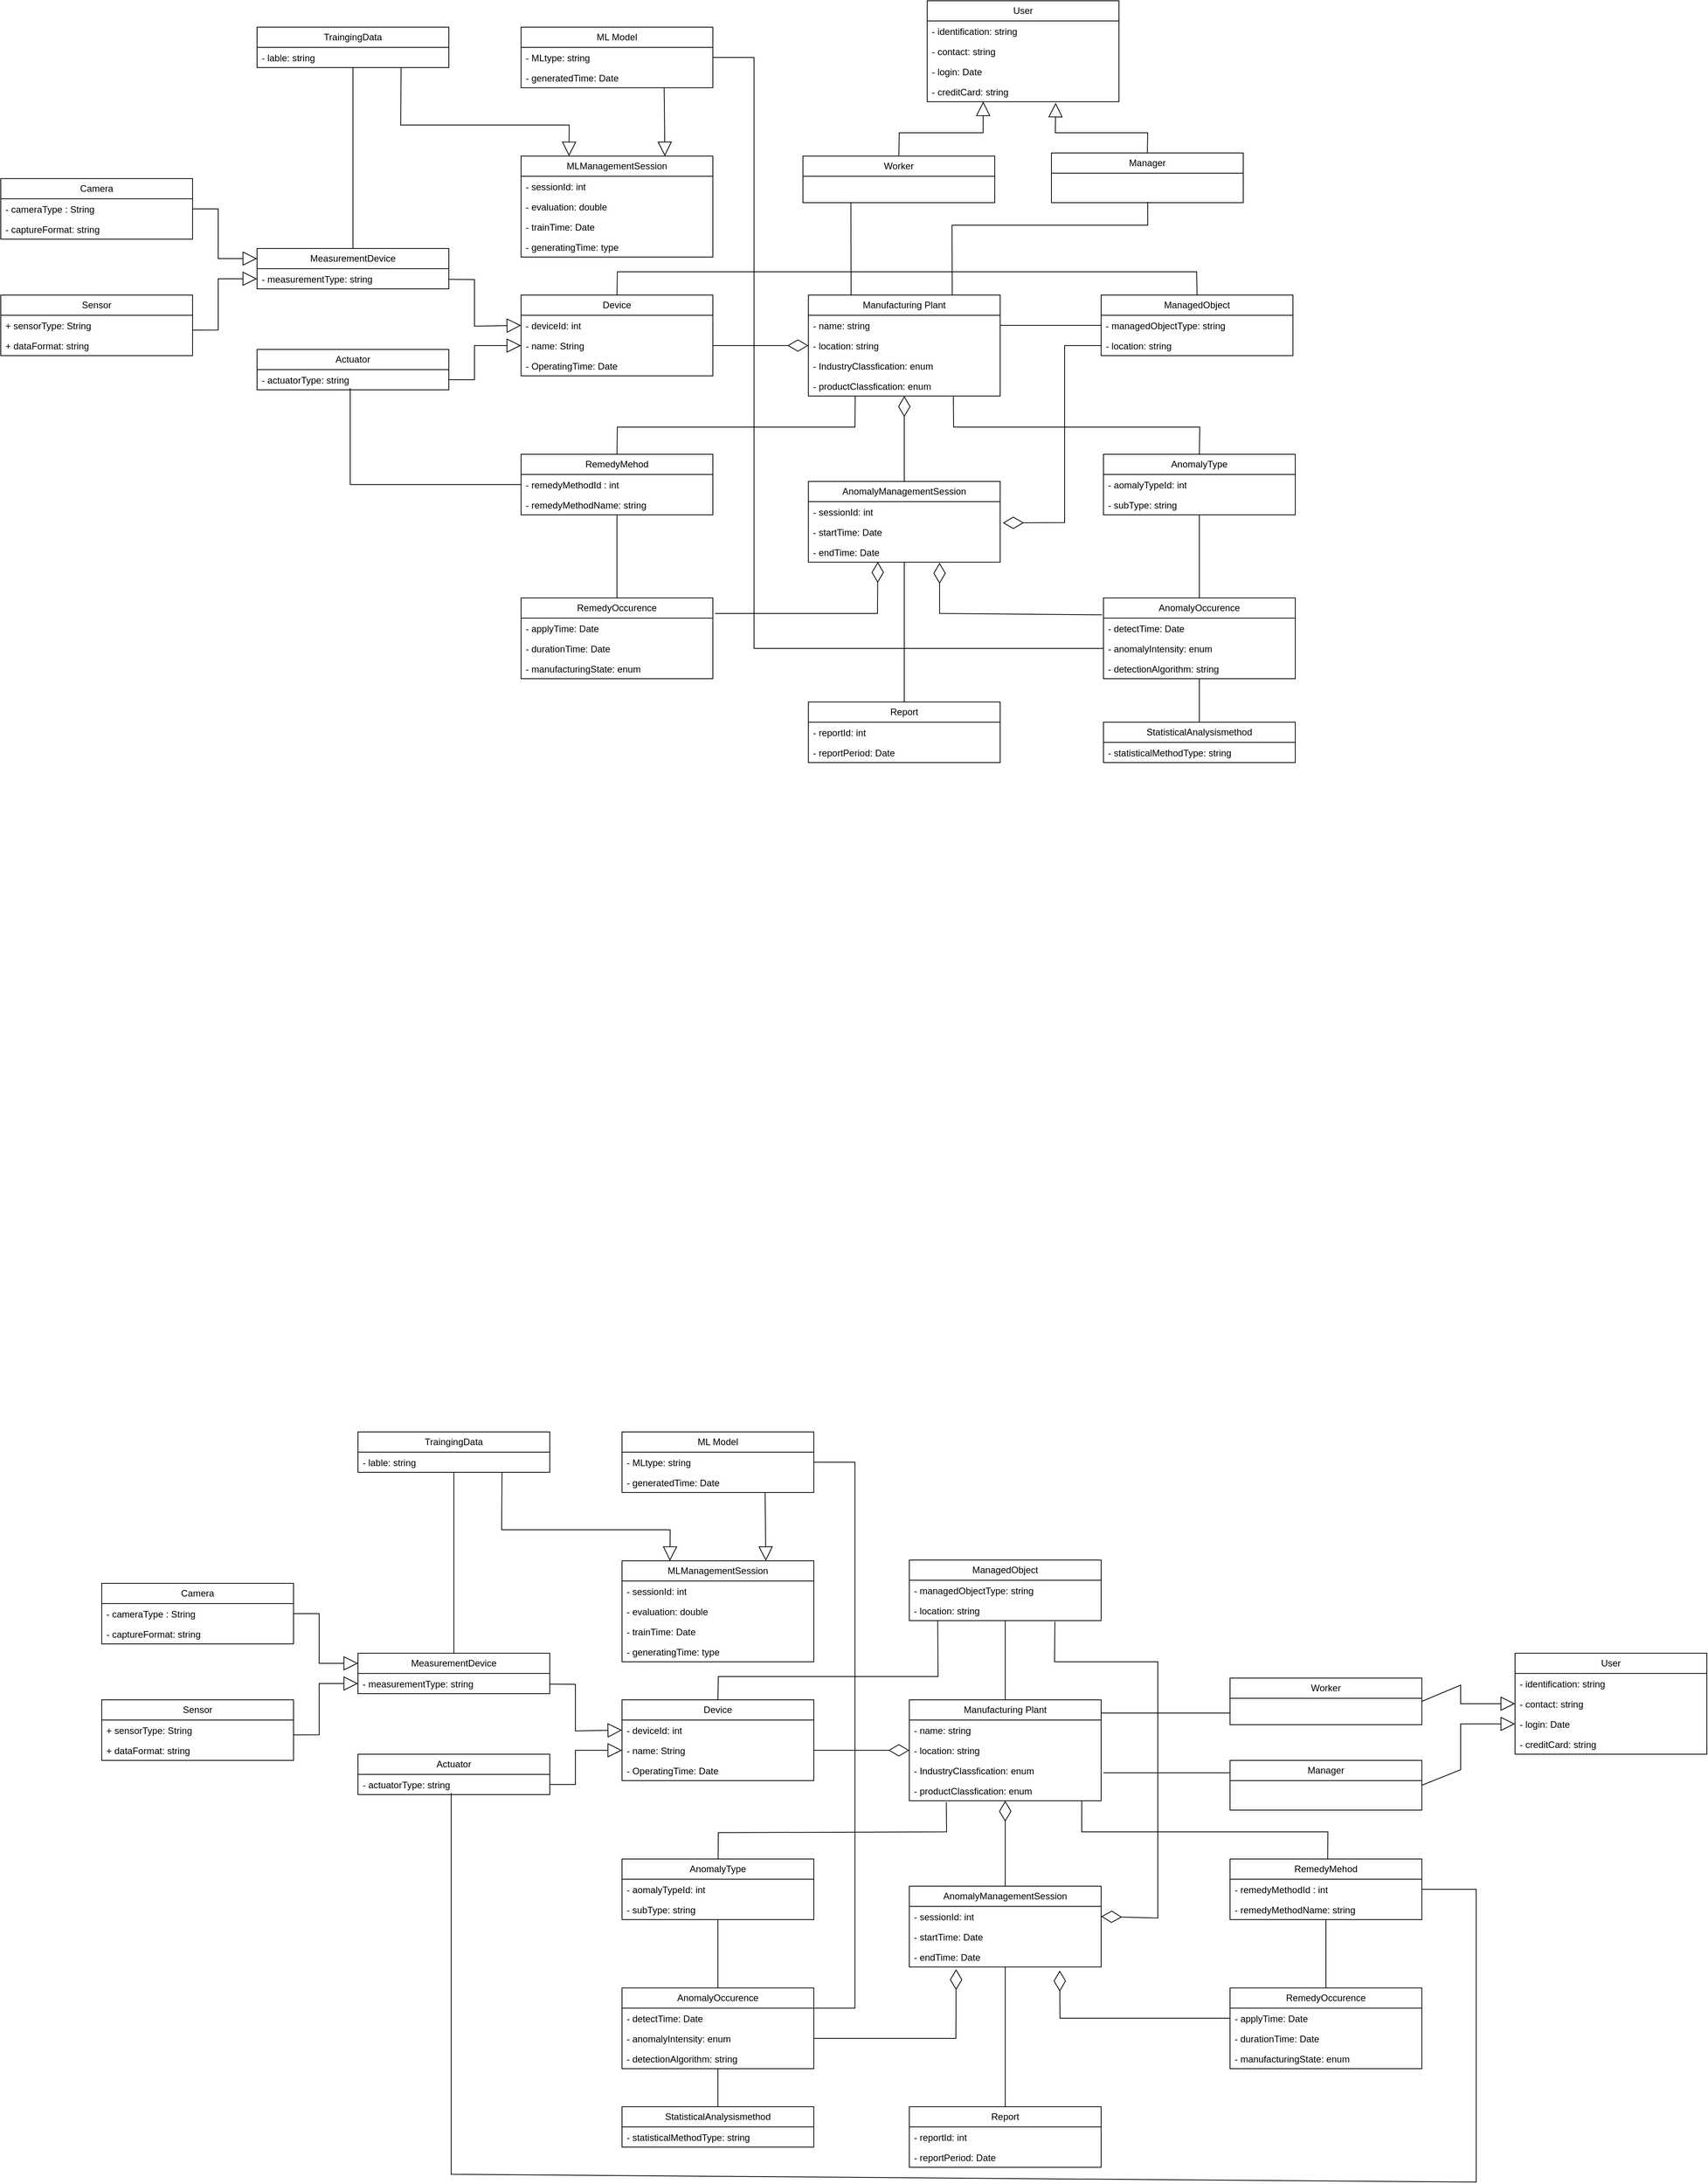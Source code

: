 <mxfile version="21.1.8" type="github">
  <diagram name="페이지-1" id="Eus2CIyO7c51uoO3_Tom">
    <mxGraphModel dx="1082" dy="272" grid="1" gridSize="10" guides="1" tooltips="1" connect="1" arrows="1" fold="1" page="1" pageScale="1" pageWidth="827" pageHeight="1169" math="0" shadow="0">
      <root>
        <mxCell id="0" />
        <mxCell id="1" parent="0" />
        <mxCell id="gLREQ3NUGpqIkdflZNF1-84" value="Manufacturing Plant" style="swimlane;fontStyle=0;childLayout=stackLayout;horizontal=1;startSize=26;fillColor=none;horizontalStack=0;resizeParent=1;resizeParentMax=0;resizeLast=0;collapsible=1;marginBottom=0;whiteSpace=wrap;html=1;" vertex="1" parent="1">
          <mxGeometry x="350" y="380" width="247" height="130" as="geometry" />
        </mxCell>
        <mxCell id="gLREQ3NUGpqIkdflZNF1-85" value="- name: string" style="text;strokeColor=none;fillColor=none;align=left;verticalAlign=top;spacingLeft=4;spacingRight=4;overflow=hidden;rotatable=0;points=[[0,0.5],[1,0.5]];portConstraint=eastwest;whiteSpace=wrap;html=1;" vertex="1" parent="gLREQ3NUGpqIkdflZNF1-84">
          <mxGeometry y="26" width="247" height="26" as="geometry" />
        </mxCell>
        <mxCell id="gLREQ3NUGpqIkdflZNF1-86" value="- location: string" style="text;strokeColor=none;fillColor=none;align=left;verticalAlign=top;spacingLeft=4;spacingRight=4;overflow=hidden;rotatable=0;points=[[0,0.5],[1,0.5]];portConstraint=eastwest;whiteSpace=wrap;html=1;" vertex="1" parent="gLREQ3NUGpqIkdflZNF1-84">
          <mxGeometry y="52" width="247" height="26" as="geometry" />
        </mxCell>
        <mxCell id="gLREQ3NUGpqIkdflZNF1-87" value="- IndustryClassfication: enum" style="text;strokeColor=none;fillColor=none;align=left;verticalAlign=top;spacingLeft=4;spacingRight=4;overflow=hidden;rotatable=0;points=[[0,0.5],[1,0.5]];portConstraint=eastwest;whiteSpace=wrap;html=1;" vertex="1" parent="gLREQ3NUGpqIkdflZNF1-84">
          <mxGeometry y="78" width="247" height="26" as="geometry" />
        </mxCell>
        <mxCell id="gLREQ3NUGpqIkdflZNF1-175" value="- productClassfication: enum" style="text;strokeColor=none;fillColor=none;align=left;verticalAlign=top;spacingLeft=4;spacingRight=4;overflow=hidden;rotatable=0;points=[[0,0.5],[1,0.5]];portConstraint=eastwest;whiteSpace=wrap;html=1;" vertex="1" parent="gLREQ3NUGpqIkdflZNF1-84">
          <mxGeometry y="104" width="247" height="26" as="geometry" />
        </mxCell>
        <mxCell id="gLREQ3NUGpqIkdflZNF1-92" value="AnomalyManagementSession" style="swimlane;fontStyle=0;childLayout=stackLayout;horizontal=1;startSize=26;fillColor=none;horizontalStack=0;resizeParent=1;resizeParentMax=0;resizeLast=0;collapsible=1;marginBottom=0;whiteSpace=wrap;html=1;" vertex="1" parent="1">
          <mxGeometry x="350" y="620" width="247" height="104" as="geometry" />
        </mxCell>
        <mxCell id="gLREQ3NUGpqIkdflZNF1-172" value="- sessionId: int" style="text;strokeColor=none;fillColor=none;align=left;verticalAlign=top;spacingLeft=4;spacingRight=4;overflow=hidden;rotatable=0;points=[[0,0.5],[1,0.5]];portConstraint=eastwest;whiteSpace=wrap;html=1;" vertex="1" parent="gLREQ3NUGpqIkdflZNF1-92">
          <mxGeometry y="26" width="247" height="26" as="geometry" />
        </mxCell>
        <mxCell id="gLREQ3NUGpqIkdflZNF1-93" value="- startTime: Date" style="text;strokeColor=none;fillColor=none;align=left;verticalAlign=top;spacingLeft=4;spacingRight=4;overflow=hidden;rotatable=0;points=[[0,0.5],[1,0.5]];portConstraint=eastwest;whiteSpace=wrap;html=1;" vertex="1" parent="gLREQ3NUGpqIkdflZNF1-92">
          <mxGeometry y="52" width="247" height="26" as="geometry" />
        </mxCell>
        <mxCell id="gLREQ3NUGpqIkdflZNF1-94" value="- endTime: Date" style="text;strokeColor=none;fillColor=none;align=left;verticalAlign=top;spacingLeft=4;spacingRight=4;overflow=hidden;rotatable=0;points=[[0,0.5],[1,0.5]];portConstraint=eastwest;whiteSpace=wrap;html=1;" vertex="1" parent="gLREQ3NUGpqIkdflZNF1-92">
          <mxGeometry y="78" width="247" height="26" as="geometry" />
        </mxCell>
        <mxCell id="gLREQ3NUGpqIkdflZNF1-96" value="Device" style="swimlane;fontStyle=0;childLayout=stackLayout;horizontal=1;startSize=26;fillColor=none;horizontalStack=0;resizeParent=1;resizeParentMax=0;resizeLast=0;collapsible=1;marginBottom=0;whiteSpace=wrap;html=1;" vertex="1" parent="1">
          <mxGeometry x="-20" y="380" width="247" height="104" as="geometry" />
        </mxCell>
        <mxCell id="gLREQ3NUGpqIkdflZNF1-97" value="- deviceId: int" style="text;strokeColor=none;fillColor=none;align=left;verticalAlign=top;spacingLeft=4;spacingRight=4;overflow=hidden;rotatable=0;points=[[0,0.5],[1,0.5]];portConstraint=eastwest;whiteSpace=wrap;html=1;" vertex="1" parent="gLREQ3NUGpqIkdflZNF1-96">
          <mxGeometry y="26" width="247" height="26" as="geometry" />
        </mxCell>
        <mxCell id="gLREQ3NUGpqIkdflZNF1-98" value="- name: String" style="text;strokeColor=none;fillColor=none;align=left;verticalAlign=top;spacingLeft=4;spacingRight=4;overflow=hidden;rotatable=0;points=[[0,0.5],[1,0.5]];portConstraint=eastwest;whiteSpace=wrap;html=1;" vertex="1" parent="gLREQ3NUGpqIkdflZNF1-96">
          <mxGeometry y="52" width="247" height="26" as="geometry" />
        </mxCell>
        <mxCell id="gLREQ3NUGpqIkdflZNF1-99" value="- OperatingTime: Date" style="text;strokeColor=none;fillColor=none;align=left;verticalAlign=top;spacingLeft=4;spacingRight=4;overflow=hidden;rotatable=0;points=[[0,0.5],[1,0.5]];portConstraint=eastwest;whiteSpace=wrap;html=1;" vertex="1" parent="gLREQ3NUGpqIkdflZNF1-96">
          <mxGeometry y="78" width="247" height="26" as="geometry" />
        </mxCell>
        <mxCell id="gLREQ3NUGpqIkdflZNF1-100" value="MeasurementDevice" style="swimlane;fontStyle=0;childLayout=stackLayout;horizontal=1;startSize=26;fillColor=none;horizontalStack=0;resizeParent=1;resizeParentMax=0;resizeLast=0;collapsible=1;marginBottom=0;whiteSpace=wrap;html=1;" vertex="1" parent="1">
          <mxGeometry x="-360" y="320" width="247" height="52" as="geometry" />
        </mxCell>
        <mxCell id="gLREQ3NUGpqIkdflZNF1-101" value="- measurementType: string" style="text;strokeColor=none;fillColor=none;align=left;verticalAlign=top;spacingLeft=4;spacingRight=4;overflow=hidden;rotatable=0;points=[[0,0.5],[1,0.5]];portConstraint=eastwest;whiteSpace=wrap;html=1;" vertex="1" parent="gLREQ3NUGpqIkdflZNF1-100">
          <mxGeometry y="26" width="247" height="26" as="geometry" />
        </mxCell>
        <mxCell id="gLREQ3NUGpqIkdflZNF1-104" value="Actuator" style="swimlane;fontStyle=0;childLayout=stackLayout;horizontal=1;startSize=26;fillColor=none;horizontalStack=0;resizeParent=1;resizeParentMax=0;resizeLast=0;collapsible=1;marginBottom=0;whiteSpace=wrap;html=1;" vertex="1" parent="1">
          <mxGeometry x="-360" y="450" width="247" height="52" as="geometry" />
        </mxCell>
        <mxCell id="gLREQ3NUGpqIkdflZNF1-105" value="- actuatorType: string" style="text;strokeColor=none;fillColor=none;align=left;verticalAlign=top;spacingLeft=4;spacingRight=4;overflow=hidden;rotatable=0;points=[[0,0.5],[1,0.5]];portConstraint=eastwest;whiteSpace=wrap;html=1;" vertex="1" parent="gLREQ3NUGpqIkdflZNF1-104">
          <mxGeometry y="26" width="247" height="26" as="geometry" />
        </mxCell>
        <mxCell id="gLREQ3NUGpqIkdflZNF1-108" value="Camera" style="swimlane;fontStyle=0;childLayout=stackLayout;horizontal=1;startSize=26;fillColor=none;horizontalStack=0;resizeParent=1;resizeParentMax=0;resizeLast=0;collapsible=1;marginBottom=0;whiteSpace=wrap;html=1;" vertex="1" parent="1">
          <mxGeometry x="-690" y="230" width="247" height="78" as="geometry" />
        </mxCell>
        <mxCell id="gLREQ3NUGpqIkdflZNF1-109" value="- cameraType : String" style="text;strokeColor=none;fillColor=none;align=left;verticalAlign=top;spacingLeft=4;spacingRight=4;overflow=hidden;rotatable=0;points=[[0,0.5],[1,0.5]];portConstraint=eastwest;whiteSpace=wrap;html=1;" vertex="1" parent="gLREQ3NUGpqIkdflZNF1-108">
          <mxGeometry y="26" width="247" height="26" as="geometry" />
        </mxCell>
        <mxCell id="gLREQ3NUGpqIkdflZNF1-110" value="- captureFormat: string" style="text;strokeColor=none;fillColor=none;align=left;verticalAlign=top;spacingLeft=4;spacingRight=4;overflow=hidden;rotatable=0;points=[[0,0.5],[1,0.5]];portConstraint=eastwest;whiteSpace=wrap;html=1;" vertex="1" parent="gLREQ3NUGpqIkdflZNF1-108">
          <mxGeometry y="52" width="247" height="26" as="geometry" />
        </mxCell>
        <mxCell id="gLREQ3NUGpqIkdflZNF1-112" value="Sensor" style="swimlane;fontStyle=0;childLayout=stackLayout;horizontal=1;startSize=26;fillColor=none;horizontalStack=0;resizeParent=1;resizeParentMax=0;resizeLast=0;collapsible=1;marginBottom=0;whiteSpace=wrap;html=1;" vertex="1" parent="1">
          <mxGeometry x="-690" y="380" width="247" height="78" as="geometry" />
        </mxCell>
        <mxCell id="gLREQ3NUGpqIkdflZNF1-113" value="+ sensorType: String" style="text;strokeColor=none;fillColor=none;align=left;verticalAlign=top;spacingLeft=4;spacingRight=4;overflow=hidden;rotatable=0;points=[[0,0.5],[1,0.5]];portConstraint=eastwest;whiteSpace=wrap;html=1;" vertex="1" parent="gLREQ3NUGpqIkdflZNF1-112">
          <mxGeometry y="26" width="247" height="26" as="geometry" />
        </mxCell>
        <mxCell id="gLREQ3NUGpqIkdflZNF1-115" value="+ dataFormat: string" style="text;strokeColor=none;fillColor=none;align=left;verticalAlign=top;spacingLeft=4;spacingRight=4;overflow=hidden;rotatable=0;points=[[0,0.5],[1,0.5]];portConstraint=eastwest;whiteSpace=wrap;html=1;" vertex="1" parent="gLREQ3NUGpqIkdflZNF1-112">
          <mxGeometry y="52" width="247" height="26" as="geometry" />
        </mxCell>
        <mxCell id="gLREQ3NUGpqIkdflZNF1-116" value="AnomalyType" style="swimlane;fontStyle=0;childLayout=stackLayout;horizontal=1;startSize=26;fillColor=none;horizontalStack=0;resizeParent=1;resizeParentMax=0;resizeLast=0;collapsible=1;marginBottom=0;whiteSpace=wrap;html=1;" vertex="1" parent="1">
          <mxGeometry x="730" y="585" width="247" height="78" as="geometry" />
        </mxCell>
        <mxCell id="gLREQ3NUGpqIkdflZNF1-117" value="- aomalyTypeId: int" style="text;strokeColor=none;fillColor=none;align=left;verticalAlign=top;spacingLeft=4;spacingRight=4;overflow=hidden;rotatable=0;points=[[0,0.5],[1,0.5]];portConstraint=eastwest;whiteSpace=wrap;html=1;" vertex="1" parent="gLREQ3NUGpqIkdflZNF1-116">
          <mxGeometry y="26" width="247" height="26" as="geometry" />
        </mxCell>
        <mxCell id="gLREQ3NUGpqIkdflZNF1-118" value="- subType: string" style="text;strokeColor=none;fillColor=none;align=left;verticalAlign=top;spacingLeft=4;spacingRight=4;overflow=hidden;rotatable=0;points=[[0,0.5],[1,0.5]];portConstraint=eastwest;whiteSpace=wrap;html=1;" vertex="1" parent="gLREQ3NUGpqIkdflZNF1-116">
          <mxGeometry y="52" width="247" height="26" as="geometry" />
        </mxCell>
        <mxCell id="gLREQ3NUGpqIkdflZNF1-120" value="AnomalyOccurence" style="swimlane;fontStyle=0;childLayout=stackLayout;horizontal=1;startSize=26;fillColor=none;horizontalStack=0;resizeParent=1;resizeParentMax=0;resizeLast=0;collapsible=1;marginBottom=0;whiteSpace=wrap;html=1;" vertex="1" parent="1">
          <mxGeometry x="730" y="770" width="247" height="104" as="geometry" />
        </mxCell>
        <mxCell id="gLREQ3NUGpqIkdflZNF1-173" value="- detectTime: Date" style="text;strokeColor=none;fillColor=none;align=left;verticalAlign=top;spacingLeft=4;spacingRight=4;overflow=hidden;rotatable=0;points=[[0,0.5],[1,0.5]];portConstraint=eastwest;whiteSpace=wrap;html=1;" vertex="1" parent="gLREQ3NUGpqIkdflZNF1-120">
          <mxGeometry y="26" width="247" height="26" as="geometry" />
        </mxCell>
        <mxCell id="gLREQ3NUGpqIkdflZNF1-121" value="- anomalyIntensity: enum" style="text;strokeColor=none;fillColor=none;align=left;verticalAlign=top;spacingLeft=4;spacingRight=4;overflow=hidden;rotatable=0;points=[[0,0.5],[1,0.5]];portConstraint=eastwest;whiteSpace=wrap;html=1;" vertex="1" parent="gLREQ3NUGpqIkdflZNF1-120">
          <mxGeometry y="52" width="247" height="26" as="geometry" />
        </mxCell>
        <mxCell id="gLREQ3NUGpqIkdflZNF1-181" value="- detectionAlgorithm: string" style="text;strokeColor=none;fillColor=none;align=left;verticalAlign=top;spacingLeft=4;spacingRight=4;overflow=hidden;rotatable=0;points=[[0,0.5],[1,0.5]];portConstraint=eastwest;whiteSpace=wrap;html=1;" vertex="1" parent="gLREQ3NUGpqIkdflZNF1-120">
          <mxGeometry y="78" width="247" height="26" as="geometry" />
        </mxCell>
        <mxCell id="gLREQ3NUGpqIkdflZNF1-125" value="RemedyOccurence" style="swimlane;fontStyle=0;childLayout=stackLayout;horizontal=1;startSize=26;fillColor=none;horizontalStack=0;resizeParent=1;resizeParentMax=0;resizeLast=0;collapsible=1;marginBottom=0;whiteSpace=wrap;html=1;" vertex="1" parent="1">
          <mxGeometry x="-20" y="770" width="247" height="104" as="geometry" />
        </mxCell>
        <mxCell id="gLREQ3NUGpqIkdflZNF1-126" value="- applyTime: Date" style="text;strokeColor=none;fillColor=none;align=left;verticalAlign=top;spacingLeft=4;spacingRight=4;overflow=hidden;rotatable=0;points=[[0,0.5],[1,0.5]];portConstraint=eastwest;whiteSpace=wrap;html=1;" vertex="1" parent="gLREQ3NUGpqIkdflZNF1-125">
          <mxGeometry y="26" width="247" height="26" as="geometry" />
        </mxCell>
        <mxCell id="gLREQ3NUGpqIkdflZNF1-178" value="- durationTime: Date" style="text;strokeColor=none;fillColor=none;align=left;verticalAlign=top;spacingLeft=4;spacingRight=4;overflow=hidden;rotatable=0;points=[[0,0.5],[1,0.5]];portConstraint=eastwest;whiteSpace=wrap;html=1;" vertex="1" parent="gLREQ3NUGpqIkdflZNF1-125">
          <mxGeometry y="52" width="247" height="26" as="geometry" />
        </mxCell>
        <mxCell id="gLREQ3NUGpqIkdflZNF1-127" value="- manufacturingState: enum" style="text;strokeColor=none;fillColor=none;align=left;verticalAlign=top;spacingLeft=4;spacingRight=4;overflow=hidden;rotatable=0;points=[[0,0.5],[1,0.5]];portConstraint=eastwest;whiteSpace=wrap;html=1;" vertex="1" parent="gLREQ3NUGpqIkdflZNF1-125">
          <mxGeometry y="78" width="247" height="26" as="geometry" />
        </mxCell>
        <mxCell id="gLREQ3NUGpqIkdflZNF1-129" value="RemedyMehod" style="swimlane;fontStyle=0;childLayout=stackLayout;horizontal=1;startSize=26;fillColor=none;horizontalStack=0;resizeParent=1;resizeParentMax=0;resizeLast=0;collapsible=1;marginBottom=0;whiteSpace=wrap;html=1;" vertex="1" parent="1">
          <mxGeometry x="-20" y="585" width="247" height="78" as="geometry" />
        </mxCell>
        <mxCell id="gLREQ3NUGpqIkdflZNF1-130" value="- remedyMethodId : int" style="text;strokeColor=none;fillColor=none;align=left;verticalAlign=top;spacingLeft=4;spacingRight=4;overflow=hidden;rotatable=0;points=[[0,0.5],[1,0.5]];portConstraint=eastwest;whiteSpace=wrap;html=1;" vertex="1" parent="gLREQ3NUGpqIkdflZNF1-129">
          <mxGeometry y="26" width="247" height="26" as="geometry" />
        </mxCell>
        <mxCell id="gLREQ3NUGpqIkdflZNF1-131" value="- remedyMethodName: string" style="text;strokeColor=none;fillColor=none;align=left;verticalAlign=top;spacingLeft=4;spacingRight=4;overflow=hidden;rotatable=0;points=[[0,0.5],[1,0.5]];portConstraint=eastwest;whiteSpace=wrap;html=1;" vertex="1" parent="gLREQ3NUGpqIkdflZNF1-129">
          <mxGeometry y="52" width="247" height="26" as="geometry" />
        </mxCell>
        <mxCell id="gLREQ3NUGpqIkdflZNF1-134" value="Worker" style="swimlane;fontStyle=0;childLayout=stackLayout;horizontal=1;startSize=26;fillColor=none;horizontalStack=0;resizeParent=1;resizeParentMax=0;resizeLast=0;collapsible=1;marginBottom=0;whiteSpace=wrap;html=1;" vertex="1" parent="1">
          <mxGeometry x="343" y="201" width="247" height="60" as="geometry" />
        </mxCell>
        <mxCell id="gLREQ3NUGpqIkdflZNF1-138" value="Manager" style="swimlane;fontStyle=0;childLayout=stackLayout;horizontal=1;startSize=26;fillColor=none;horizontalStack=0;resizeParent=1;resizeParentMax=0;resizeLast=0;collapsible=1;marginBottom=0;whiteSpace=wrap;html=1;" vertex="1" parent="1">
          <mxGeometry x="663" y="197" width="247" height="64" as="geometry" />
        </mxCell>
        <mxCell id="gLREQ3NUGpqIkdflZNF1-142" value="User" style="swimlane;fontStyle=0;childLayout=stackLayout;horizontal=1;startSize=26;fillColor=none;horizontalStack=0;resizeParent=1;resizeParentMax=0;resizeLast=0;collapsible=1;marginBottom=0;whiteSpace=wrap;html=1;" vertex="1" parent="1">
          <mxGeometry x="503" y="1" width="247" height="130" as="geometry" />
        </mxCell>
        <mxCell id="gLREQ3NUGpqIkdflZNF1-143" value="- identification: string" style="text;strokeColor=none;fillColor=none;align=left;verticalAlign=top;spacingLeft=4;spacingRight=4;overflow=hidden;rotatable=0;points=[[0,0.5],[1,0.5]];portConstraint=eastwest;whiteSpace=wrap;html=1;" vertex="1" parent="gLREQ3NUGpqIkdflZNF1-142">
          <mxGeometry y="26" width="247" height="26" as="geometry" />
        </mxCell>
        <mxCell id="gLREQ3NUGpqIkdflZNF1-144" value="- contact: string" style="text;strokeColor=none;fillColor=none;align=left;verticalAlign=top;spacingLeft=4;spacingRight=4;overflow=hidden;rotatable=0;points=[[0,0.5],[1,0.5]];portConstraint=eastwest;whiteSpace=wrap;html=1;" vertex="1" parent="gLREQ3NUGpqIkdflZNF1-142">
          <mxGeometry y="52" width="247" height="26" as="geometry" />
        </mxCell>
        <mxCell id="gLREQ3NUGpqIkdflZNF1-145" value="- login: Date" style="text;strokeColor=none;fillColor=none;align=left;verticalAlign=top;spacingLeft=4;spacingRight=4;overflow=hidden;rotatable=0;points=[[0,0.5],[1,0.5]];portConstraint=eastwest;whiteSpace=wrap;html=1;" vertex="1" parent="gLREQ3NUGpqIkdflZNF1-142">
          <mxGeometry y="78" width="247" height="26" as="geometry" />
        </mxCell>
        <mxCell id="gLREQ3NUGpqIkdflZNF1-176" value="- creditCard: string" style="text;strokeColor=none;fillColor=none;align=left;verticalAlign=top;spacingLeft=4;spacingRight=4;overflow=hidden;rotatable=0;points=[[0,0.5],[1,0.5]];portConstraint=eastwest;whiteSpace=wrap;html=1;" vertex="1" parent="gLREQ3NUGpqIkdflZNF1-142">
          <mxGeometry y="104" width="247" height="26" as="geometry" />
        </mxCell>
        <mxCell id="gLREQ3NUGpqIkdflZNF1-146" value="ManagedObject" style="swimlane;fontStyle=0;childLayout=stackLayout;horizontal=1;startSize=26;fillColor=none;horizontalStack=0;resizeParent=1;resizeParentMax=0;resizeLast=0;collapsible=1;marginBottom=0;whiteSpace=wrap;html=1;" vertex="1" parent="1">
          <mxGeometry x="727" y="380" width="247" height="78" as="geometry" />
        </mxCell>
        <mxCell id="gLREQ3NUGpqIkdflZNF1-147" value="- managedObjectType: string" style="text;strokeColor=none;fillColor=none;align=left;verticalAlign=top;spacingLeft=4;spacingRight=4;overflow=hidden;rotatable=0;points=[[0,0.5],[1,0.5]];portConstraint=eastwest;whiteSpace=wrap;html=1;" vertex="1" parent="gLREQ3NUGpqIkdflZNF1-146">
          <mxGeometry y="26" width="247" height="26" as="geometry" />
        </mxCell>
        <mxCell id="gLREQ3NUGpqIkdflZNF1-148" value="- location: string" style="text;strokeColor=none;fillColor=none;align=left;verticalAlign=top;spacingLeft=4;spacingRight=4;overflow=hidden;rotatable=0;points=[[0,0.5],[1,0.5]];portConstraint=eastwest;whiteSpace=wrap;html=1;" vertex="1" parent="gLREQ3NUGpqIkdflZNF1-146">
          <mxGeometry y="52" width="247" height="26" as="geometry" />
        </mxCell>
        <mxCell id="gLREQ3NUGpqIkdflZNF1-154" value="MLManagementSession" style="swimlane;fontStyle=0;childLayout=stackLayout;horizontal=1;startSize=26;fillColor=none;horizontalStack=0;resizeParent=1;resizeParentMax=0;resizeLast=0;collapsible=1;marginBottom=0;whiteSpace=wrap;html=1;" vertex="1" parent="1">
          <mxGeometry x="-20" y="201" width="247" height="130" as="geometry" />
        </mxCell>
        <mxCell id="gLREQ3NUGpqIkdflZNF1-180" value="- sessionId: int" style="text;strokeColor=none;fillColor=none;align=left;verticalAlign=top;spacingLeft=4;spacingRight=4;overflow=hidden;rotatable=0;points=[[0,0.5],[1,0.5]];portConstraint=eastwest;whiteSpace=wrap;html=1;" vertex="1" parent="gLREQ3NUGpqIkdflZNF1-154">
          <mxGeometry y="26" width="247" height="26" as="geometry" />
        </mxCell>
        <mxCell id="gLREQ3NUGpqIkdflZNF1-155" value="- evaluation: double" style="text;strokeColor=none;fillColor=none;align=left;verticalAlign=top;spacingLeft=4;spacingRight=4;overflow=hidden;rotatable=0;points=[[0,0.5],[1,0.5]];portConstraint=eastwest;whiteSpace=wrap;html=1;" vertex="1" parent="gLREQ3NUGpqIkdflZNF1-154">
          <mxGeometry y="52" width="247" height="26" as="geometry" />
        </mxCell>
        <mxCell id="gLREQ3NUGpqIkdflZNF1-156" value="- trainTime: Date" style="text;strokeColor=none;fillColor=none;align=left;verticalAlign=top;spacingLeft=4;spacingRight=4;overflow=hidden;rotatable=0;points=[[0,0.5],[1,0.5]];portConstraint=eastwest;whiteSpace=wrap;html=1;" vertex="1" parent="gLREQ3NUGpqIkdflZNF1-154">
          <mxGeometry y="78" width="247" height="26" as="geometry" />
        </mxCell>
        <mxCell id="gLREQ3NUGpqIkdflZNF1-157" value="- generatingTime: type" style="text;strokeColor=none;fillColor=none;align=left;verticalAlign=top;spacingLeft=4;spacingRight=4;overflow=hidden;rotatable=0;points=[[0,0.5],[1,0.5]];portConstraint=eastwest;whiteSpace=wrap;html=1;" vertex="1" parent="gLREQ3NUGpqIkdflZNF1-154">
          <mxGeometry y="104" width="247" height="26" as="geometry" />
        </mxCell>
        <mxCell id="gLREQ3NUGpqIkdflZNF1-159" value="ML Model" style="swimlane;fontStyle=0;childLayout=stackLayout;horizontal=1;startSize=26;fillColor=none;horizontalStack=0;resizeParent=1;resizeParentMax=0;resizeLast=0;collapsible=1;marginBottom=0;whiteSpace=wrap;html=1;" vertex="1" parent="1">
          <mxGeometry x="-20" y="35" width="247" height="78" as="geometry" />
        </mxCell>
        <mxCell id="gLREQ3NUGpqIkdflZNF1-160" value="- MLtype: string" style="text;strokeColor=none;fillColor=none;align=left;verticalAlign=top;spacingLeft=4;spacingRight=4;overflow=hidden;rotatable=0;points=[[0,0.5],[1,0.5]];portConstraint=eastwest;whiteSpace=wrap;html=1;" vertex="1" parent="gLREQ3NUGpqIkdflZNF1-159">
          <mxGeometry y="26" width="247" height="26" as="geometry" />
        </mxCell>
        <mxCell id="gLREQ3NUGpqIkdflZNF1-179" value="- generatedTime: Date" style="text;strokeColor=none;fillColor=none;align=left;verticalAlign=top;spacingLeft=4;spacingRight=4;overflow=hidden;rotatable=0;points=[[0,0.5],[1,0.5]];portConstraint=eastwest;whiteSpace=wrap;html=1;" vertex="1" parent="gLREQ3NUGpqIkdflZNF1-159">
          <mxGeometry y="52" width="247" height="26" as="geometry" />
        </mxCell>
        <mxCell id="gLREQ3NUGpqIkdflZNF1-163" value="StatisticalAnalysismethod" style="swimlane;fontStyle=0;childLayout=stackLayout;horizontal=1;startSize=26;fillColor=none;horizontalStack=0;resizeParent=1;resizeParentMax=0;resizeLast=0;collapsible=1;marginBottom=0;whiteSpace=wrap;html=1;" vertex="1" parent="1">
          <mxGeometry x="730" y="930" width="247" height="52" as="geometry" />
        </mxCell>
        <mxCell id="gLREQ3NUGpqIkdflZNF1-164" value="- statisticalMethodType: string" style="text;strokeColor=none;fillColor=none;align=left;verticalAlign=top;spacingLeft=4;spacingRight=4;overflow=hidden;rotatable=0;points=[[0,0.5],[1,0.5]];portConstraint=eastwest;whiteSpace=wrap;html=1;" vertex="1" parent="gLREQ3NUGpqIkdflZNF1-163">
          <mxGeometry y="26" width="247" height="26" as="geometry" />
        </mxCell>
        <mxCell id="gLREQ3NUGpqIkdflZNF1-167" value="TraingingData" style="swimlane;fontStyle=0;childLayout=stackLayout;horizontal=1;startSize=26;fillColor=none;horizontalStack=0;resizeParent=1;resizeParentMax=0;resizeLast=0;collapsible=1;marginBottom=0;whiteSpace=wrap;html=1;" vertex="1" parent="1">
          <mxGeometry x="-360" y="35" width="247" height="52" as="geometry" />
        </mxCell>
        <mxCell id="gLREQ3NUGpqIkdflZNF1-168" value="- lable: string" style="text;strokeColor=none;fillColor=none;align=left;verticalAlign=top;spacingLeft=4;spacingRight=4;overflow=hidden;rotatable=0;points=[[0,0.5],[1,0.5]];portConstraint=eastwest;whiteSpace=wrap;html=1;" vertex="1" parent="gLREQ3NUGpqIkdflZNF1-167">
          <mxGeometry y="26" width="247" height="26" as="geometry" />
        </mxCell>
        <mxCell id="gLREQ3NUGpqIkdflZNF1-182" value="" style="endArrow=diamondThin;endFill=0;endSize=24;html=1;rounded=0;entryX=0.362;entryY=0.986;entryDx=0;entryDy=0;entryPerimeter=0;exitX=1.012;exitY=-0.231;exitDx=0;exitDy=0;exitPerimeter=0;" edge="1" parent="1" source="gLREQ3NUGpqIkdflZNF1-126" target="gLREQ3NUGpqIkdflZNF1-94">
          <mxGeometry width="160" relative="1" as="geometry">
            <mxPoint x="230" y="840" as="sourcePoint" />
            <mxPoint x="440" y="790" as="targetPoint" />
            <Array as="points">
              <mxPoint x="439" y="790" />
            </Array>
          </mxGeometry>
        </mxCell>
        <mxCell id="gLREQ3NUGpqIkdflZNF1-183" value="" style="endArrow=diamondThin;endFill=0;endSize=24;html=1;rounded=0;exitX=-0.007;exitY=-0.162;exitDx=0;exitDy=0;exitPerimeter=0;entryX=0.684;entryY=1.031;entryDx=0;entryDy=0;entryPerimeter=0;" edge="1" parent="1" source="gLREQ3NUGpqIkdflZNF1-173" target="gLREQ3NUGpqIkdflZNF1-94">
          <mxGeometry width="160" relative="1" as="geometry">
            <mxPoint x="240" y="850" as="sourcePoint" />
            <mxPoint x="520" y="790" as="targetPoint" />
            <Array as="points">
              <mxPoint x="519" y="790" />
            </Array>
          </mxGeometry>
        </mxCell>
        <mxCell id="gLREQ3NUGpqIkdflZNF1-191" value="" style="endArrow=diamondThin;endFill=0;endSize=24;html=1;rounded=0;exitX=0.5;exitY=0;exitDx=0;exitDy=0;entryX=0.5;entryY=1;entryDx=0;entryDy=0;entryPerimeter=0;" edge="1" parent="1" source="gLREQ3NUGpqIkdflZNF1-92" target="gLREQ3NUGpqIkdflZNF1-175">
          <mxGeometry width="160" relative="1" as="geometry">
            <mxPoint x="240" y="850" as="sourcePoint" />
            <mxPoint x="449" y="794" as="targetPoint" />
            <Array as="points" />
          </mxGeometry>
        </mxCell>
        <mxCell id="gLREQ3NUGpqIkdflZNF1-192" value="" style="endArrow=diamondThin;endFill=0;endSize=24;html=1;rounded=0;exitX=1;exitY=0.5;exitDx=0;exitDy=0;entryX=0;entryY=0.5;entryDx=0;entryDy=0;entryPerimeter=0;" edge="1" parent="1" source="gLREQ3NUGpqIkdflZNF1-98" target="gLREQ3NUGpqIkdflZNF1-86">
          <mxGeometry width="160" relative="1" as="geometry">
            <mxPoint x="484" y="690" as="sourcePoint" />
            <mxPoint x="484" y="520" as="targetPoint" />
            <Array as="points" />
          </mxGeometry>
        </mxCell>
        <mxCell id="gLREQ3NUGpqIkdflZNF1-193" value="" style="endArrow=diamondThin;endFill=0;endSize=24;html=1;rounded=0;exitX=0;exitY=0.5;exitDx=0;exitDy=0;entryX=1.014;entryY=0.052;entryDx=0;entryDy=0;entryPerimeter=0;" edge="1" parent="1" source="gLREQ3NUGpqIkdflZNF1-148" target="gLREQ3NUGpqIkdflZNF1-93">
          <mxGeometry width="160" relative="1" as="geometry">
            <mxPoint x="484" y="690" as="sourcePoint" />
            <mxPoint x="484" y="520" as="targetPoint" />
            <Array as="points">
              <mxPoint x="680" y="445" />
              <mxPoint x="680" y="673" />
            </Array>
          </mxGeometry>
        </mxCell>
        <mxCell id="gLREQ3NUGpqIkdflZNF1-194" value="" style="endArrow=block;endSize=16;endFill=0;html=1;rounded=0;entryX=0;entryY=0.5;entryDx=0;entryDy=0;" edge="1" parent="1" source="gLREQ3NUGpqIkdflZNF1-101" target="gLREQ3NUGpqIkdflZNF1-97">
          <mxGeometry width="160" relative="1" as="geometry">
            <mxPoint x="-110" y="360" as="sourcePoint" />
            <mxPoint x="-140" y="370" as="targetPoint" />
            <Array as="points">
              <mxPoint x="-80" y="360" />
              <mxPoint x="-80" y="420" />
            </Array>
          </mxGeometry>
        </mxCell>
        <mxCell id="gLREQ3NUGpqIkdflZNF1-195" value="" style="endArrow=block;endSize=16;endFill=0;html=1;rounded=0;exitX=1;exitY=0.5;exitDx=0;exitDy=0;entryX=0;entryY=0.5;entryDx=0;entryDy=0;" edge="1" parent="1" source="gLREQ3NUGpqIkdflZNF1-105" target="gLREQ3NUGpqIkdflZNF1-98">
          <mxGeometry width="160" relative="1" as="geometry">
            <mxPoint x="-103" y="339" as="sourcePoint" />
            <mxPoint x="-20" y="429" as="targetPoint" />
            <Array as="points">
              <mxPoint x="-80" y="489" />
              <mxPoint x="-80" y="445" />
            </Array>
          </mxGeometry>
        </mxCell>
        <mxCell id="gLREQ3NUGpqIkdflZNF1-196" value="" style="endArrow=block;endSize=16;endFill=0;html=1;rounded=0;exitX=1;exitY=0.5;exitDx=0;exitDy=0;entryX=0;entryY=0.25;entryDx=0;entryDy=0;" edge="1" parent="1" source="gLREQ3NUGpqIkdflZNF1-109" target="gLREQ3NUGpqIkdflZNF1-100">
          <mxGeometry width="160" relative="1" as="geometry">
            <mxPoint x="-103" y="370" as="sourcePoint" />
            <mxPoint x="-360" y="350" as="targetPoint" />
            <Array as="points">
              <mxPoint x="-410" y="269" />
              <mxPoint x="-410" y="333" />
            </Array>
          </mxGeometry>
        </mxCell>
        <mxCell id="gLREQ3NUGpqIkdflZNF1-197" value="" style="endArrow=block;endSize=16;endFill=0;html=1;rounded=0;exitX=1.001;exitY=0.735;exitDx=0;exitDy=0;entryX=0;entryY=0.5;entryDx=0;entryDy=0;exitPerimeter=0;" edge="1" parent="1" source="gLREQ3NUGpqIkdflZNF1-113" target="gLREQ3NUGpqIkdflZNF1-101">
          <mxGeometry width="160" relative="1" as="geometry">
            <mxPoint x="-433" y="279" as="sourcePoint" />
            <mxPoint x="-350" y="343" as="targetPoint" />
            <Array as="points">
              <mxPoint x="-410" y="425" />
              <mxPoint x="-410" y="359" />
            </Array>
          </mxGeometry>
        </mxCell>
        <mxCell id="gLREQ3NUGpqIkdflZNF1-198" value="" style="endArrow=block;endSize=16;endFill=0;html=1;rounded=0;exitX=0.5;exitY=0;exitDx=0;exitDy=0;entryX=0.292;entryY=0.993;entryDx=0;entryDy=0;entryPerimeter=0;" edge="1" parent="1" source="gLREQ3NUGpqIkdflZNF1-134" target="gLREQ3NUGpqIkdflZNF1-176">
          <mxGeometry width="160" relative="1" as="geometry">
            <mxPoint x="-103" y="451" as="sourcePoint" />
            <mxPoint x="-10" y="510" as="targetPoint" />
            <Array as="points">
              <mxPoint x="467" y="171" />
              <mxPoint x="575" y="171" />
            </Array>
          </mxGeometry>
        </mxCell>
        <mxCell id="gLREQ3NUGpqIkdflZNF1-199" value="" style="endArrow=block;endSize=16;endFill=0;html=1;rounded=0;exitX=0.5;exitY=0;exitDx=0;exitDy=0;entryX=0.67;entryY=1.057;entryDx=0;entryDy=0;entryPerimeter=0;" edge="1" parent="1" source="gLREQ3NUGpqIkdflZNF1-138" target="gLREQ3NUGpqIkdflZNF1-176">
          <mxGeometry width="160" relative="1" as="geometry">
            <mxPoint x="477" y="211" as="sourcePoint" />
            <mxPoint x="585" y="141" as="targetPoint" />
            <Array as="points">
              <mxPoint x="787" y="171" />
              <mxPoint x="730" y="171" />
              <mxPoint x="668" y="171" />
            </Array>
          </mxGeometry>
        </mxCell>
        <mxCell id="gLREQ3NUGpqIkdflZNF1-200" value="" style="endArrow=none;endFill=0;endSize=12;html=1;rounded=0;exitX=0.5;exitY=0;exitDx=0;exitDy=0;" edge="1" parent="1" source="gLREQ3NUGpqIkdflZNF1-100" target="gLREQ3NUGpqIkdflZNF1-168">
          <mxGeometry width="160" relative="1" as="geometry">
            <mxPoint x="-490" y="90" as="sourcePoint" />
            <mxPoint x="-236" y="10" as="targetPoint" />
          </mxGeometry>
        </mxCell>
        <mxCell id="gLREQ3NUGpqIkdflZNF1-201" value="" style="endArrow=block;endSize=16;endFill=0;html=1;rounded=0;entryX=0.25;entryY=0;entryDx=0;entryDy=0;exitX=0.751;exitY=0.981;exitDx=0;exitDy=0;exitPerimeter=0;" edge="1" parent="1" source="gLREQ3NUGpqIkdflZNF1-168" target="gLREQ3NUGpqIkdflZNF1-154">
          <mxGeometry width="160" relative="1" as="geometry">
            <mxPoint x="-175" y="91" as="sourcePoint" />
            <mxPoint x="-10" y="510" as="targetPoint" />
            <Array as="points">
              <mxPoint x="-175" y="161" />
              <mxPoint x="42" y="161" />
            </Array>
          </mxGeometry>
        </mxCell>
        <mxCell id="gLREQ3NUGpqIkdflZNF1-202" value="" style="endArrow=block;endSize=16;endFill=0;html=1;rounded=0;entryX=0.75;entryY=0;entryDx=0;entryDy=0;exitX=0.746;exitY=0.991;exitDx=0;exitDy=0;exitPerimeter=0;" edge="1" parent="1" source="gLREQ3NUGpqIkdflZNF1-179" target="gLREQ3NUGpqIkdflZNF1-154">
          <mxGeometry width="160" relative="1" as="geometry">
            <mxPoint x="-165" y="97" as="sourcePoint" />
            <mxPoint x="52" y="211" as="targetPoint" />
            <Array as="points">
              <mxPoint x="165" y="181" />
            </Array>
          </mxGeometry>
        </mxCell>
        <mxCell id="gLREQ3NUGpqIkdflZNF1-203" value="" style="endArrow=none;endFill=0;endSize=12;html=1;rounded=0;exitX=0.5;exitY=0;exitDx=0;exitDy=0;" edge="1" parent="1" source="gLREQ3NUGpqIkdflZNF1-125" target="gLREQ3NUGpqIkdflZNF1-131">
          <mxGeometry width="160" relative="1" as="geometry">
            <mxPoint x="-226" y="330" as="sourcePoint" />
            <mxPoint x="-226" y="16" as="targetPoint" />
          </mxGeometry>
        </mxCell>
        <mxCell id="gLREQ3NUGpqIkdflZNF1-204" value="" style="endArrow=none;endFill=0;endSize=12;html=1;rounded=0;entryX=0.244;entryY=1.017;entryDx=0;entryDy=0;entryPerimeter=0;exitX=0.5;exitY=0;exitDx=0;exitDy=0;" edge="1" parent="1" source="gLREQ3NUGpqIkdflZNF1-129" target="gLREQ3NUGpqIkdflZNF1-175">
          <mxGeometry width="160" relative="1" as="geometry">
            <mxPoint x="100" y="590" as="sourcePoint" />
            <mxPoint x="114" y="673" as="targetPoint" />
            <Array as="points">
              <mxPoint x="104" y="550" />
              <mxPoint x="410" y="550" />
            </Array>
          </mxGeometry>
        </mxCell>
        <mxCell id="gLREQ3NUGpqIkdflZNF1-206" value="" style="endArrow=none;endFill=0;endSize=12;html=1;rounded=0;entryX=0.756;entryY=1.027;entryDx=0;entryDy=0;entryPerimeter=0;exitX=0.5;exitY=0;exitDx=0;exitDy=0;" edge="1" parent="1" source="gLREQ3NUGpqIkdflZNF1-116" target="gLREQ3NUGpqIkdflZNF1-175">
          <mxGeometry width="160" relative="1" as="geometry">
            <mxPoint x="850" y="580" as="sourcePoint" />
            <mxPoint x="420" y="520" as="targetPoint" />
            <Array as="points">
              <mxPoint x="854" y="550" />
              <mxPoint x="537" y="550" />
            </Array>
          </mxGeometry>
        </mxCell>
        <mxCell id="gLREQ3NUGpqIkdflZNF1-208" value="" style="endArrow=none;endFill=0;endSize=12;html=1;rounded=0;entryX=0.25;entryY=1;entryDx=0;entryDy=0;" edge="1" parent="1" target="gLREQ3NUGpqIkdflZNF1-134">
          <mxGeometry width="160" relative="1" as="geometry">
            <mxPoint x="405" y="380" as="sourcePoint" />
            <mxPoint x="547" y="521" as="targetPoint" />
            <Array as="points" />
          </mxGeometry>
        </mxCell>
        <mxCell id="gLREQ3NUGpqIkdflZNF1-209" value="" style="endArrow=none;endFill=0;endSize=12;html=1;rounded=0;exitX=0.75;exitY=0;exitDx=0;exitDy=0;" edge="1" parent="1" source="gLREQ3NUGpqIkdflZNF1-84">
          <mxGeometry width="160" relative="1" as="geometry">
            <mxPoint x="414" y="388" as="sourcePoint" />
            <mxPoint x="787" y="260" as="targetPoint" />
            <Array as="points">
              <mxPoint x="535" y="290" />
              <mxPoint x="787" y="290" />
            </Array>
          </mxGeometry>
        </mxCell>
        <mxCell id="gLREQ3NUGpqIkdflZNF1-210" value="" style="endArrow=none;endFill=0;endSize=12;html=1;rounded=0;entryX=0.5;entryY=1.017;entryDx=0;entryDy=0;entryPerimeter=0;" edge="1" parent="1" source="gLREQ3NUGpqIkdflZNF1-120" target="gLREQ3NUGpqIkdflZNF1-118">
          <mxGeometry width="160" relative="1" as="geometry">
            <mxPoint x="114" y="780" as="sourcePoint" />
            <mxPoint x="850" y="660" as="targetPoint" />
          </mxGeometry>
        </mxCell>
        <mxCell id="gLREQ3NUGpqIkdflZNF1-211" value="" style="endArrow=none;endFill=0;endSize=12;html=1;rounded=0;exitX=0.5;exitY=0;exitDx=0;exitDy=0;" edge="1" parent="1" source="gLREQ3NUGpqIkdflZNF1-163" target="gLREQ3NUGpqIkdflZNF1-181">
          <mxGeometry width="160" relative="1" as="geometry">
            <mxPoint x="864" y="780" as="sourcePoint" />
            <mxPoint x="864" y="673" as="targetPoint" />
          </mxGeometry>
        </mxCell>
        <mxCell id="gLREQ3NUGpqIkdflZNF1-212" value="" style="endArrow=none;endFill=0;endSize=12;html=1;rounded=0;exitX=0;exitY=0.5;exitDx=0;exitDy=0;entryX=1;entryY=0.5;entryDx=0;entryDy=0;" edge="1" parent="1" source="gLREQ3NUGpqIkdflZNF1-121" target="gLREQ3NUGpqIkdflZNF1-160">
          <mxGeometry width="160" relative="1" as="geometry">
            <mxPoint x="864" y="940" as="sourcePoint" />
            <mxPoint x="864" y="884" as="targetPoint" />
            <Array as="points">
              <mxPoint x="280" y="835" />
              <mxPoint x="280" y="74" />
            </Array>
          </mxGeometry>
        </mxCell>
        <mxCell id="gLREQ3NUGpqIkdflZNF1-213" value="" style="endArrow=none;endFill=0;endSize=12;html=1;rounded=0;entryX=1;entryY=0.5;entryDx=0;entryDy=0;exitX=0;exitY=0.5;exitDx=0;exitDy=0;" edge="1" parent="1" source="gLREQ3NUGpqIkdflZNF1-147" target="gLREQ3NUGpqIkdflZNF1-85">
          <mxGeometry width="160" relative="1" as="geometry">
            <mxPoint x="864" y="595" as="sourcePoint" />
            <mxPoint x="547" y="521" as="targetPoint" />
            <Array as="points">
              <mxPoint x="640" y="419" />
            </Array>
          </mxGeometry>
        </mxCell>
        <mxCell id="gLREQ3NUGpqIkdflZNF1-214" value="Report" style="swimlane;fontStyle=0;childLayout=stackLayout;horizontal=1;startSize=26;fillColor=none;horizontalStack=0;resizeParent=1;resizeParentMax=0;resizeLast=0;collapsible=1;marginBottom=0;whiteSpace=wrap;html=1;" vertex="1" parent="1">
          <mxGeometry x="350" y="904" width="247" height="78" as="geometry" />
        </mxCell>
        <mxCell id="gLREQ3NUGpqIkdflZNF1-217" value="- reportId: int" style="text;strokeColor=none;fillColor=none;align=left;verticalAlign=top;spacingLeft=4;spacingRight=4;overflow=hidden;rotatable=0;points=[[0,0.5],[1,0.5]];portConstraint=eastwest;whiteSpace=wrap;html=1;" vertex="1" parent="gLREQ3NUGpqIkdflZNF1-214">
          <mxGeometry y="26" width="247" height="26" as="geometry" />
        </mxCell>
        <mxCell id="gLREQ3NUGpqIkdflZNF1-215" value="- reportPeriod: Date" style="text;strokeColor=none;fillColor=none;align=left;verticalAlign=top;spacingLeft=4;spacingRight=4;overflow=hidden;rotatable=0;points=[[0,0.5],[1,0.5]];portConstraint=eastwest;whiteSpace=wrap;html=1;" vertex="1" parent="gLREQ3NUGpqIkdflZNF1-214">
          <mxGeometry y="52" width="247" height="26" as="geometry" />
        </mxCell>
        <mxCell id="gLREQ3NUGpqIkdflZNF1-218" value="" style="endArrow=none;endFill=0;endSize=12;html=1;rounded=0;exitX=0.5;exitY=0;exitDx=0;exitDy=0;entryX=0.5;entryY=1;entryDx=0;entryDy=0;" edge="1" parent="1" source="gLREQ3NUGpqIkdflZNF1-214" target="gLREQ3NUGpqIkdflZNF1-92">
          <mxGeometry width="160" relative="1" as="geometry">
            <mxPoint x="480" y="930" as="sourcePoint" />
            <mxPoint x="474" y="730" as="targetPoint" />
          </mxGeometry>
        </mxCell>
        <mxCell id="gLREQ3NUGpqIkdflZNF1-219" value="" style="endArrow=none;endFill=0;endSize=12;html=1;entryX=0.5;entryY=0;entryDx=0;entryDy=0;exitX=0.5;exitY=0;exitDx=0;exitDy=0;rounded=0;" edge="1" parent="1" source="gLREQ3NUGpqIkdflZNF1-146" target="gLREQ3NUGpqIkdflZNF1-96">
          <mxGeometry width="160" relative="1" as="geometry">
            <mxPoint x="737" y="429" as="sourcePoint" />
            <mxPoint x="607" y="429" as="targetPoint" />
            <Array as="points">
              <mxPoint x="850" y="350" />
              <mxPoint x="104" y="350" />
            </Array>
          </mxGeometry>
        </mxCell>
        <mxCell id="gLREQ3NUGpqIkdflZNF1-221" value="" style="endArrow=none;endFill=0;endSize=12;html=1;rounded=0;exitX=0;exitY=0.5;exitDx=0;exitDy=0;" edge="1" parent="1" source="gLREQ3NUGpqIkdflZNF1-130">
          <mxGeometry width="160" relative="1" as="geometry">
            <mxPoint x="-226" y="330" as="sourcePoint" />
            <mxPoint x="-240" y="500" as="targetPoint" />
            <Array as="points">
              <mxPoint x="-240" y="624" />
            </Array>
          </mxGeometry>
        </mxCell>
        <mxCell id="gLREQ3NUGpqIkdflZNF1-223" value="Manufacturing Plant" style="swimlane;fontStyle=0;childLayout=stackLayout;horizontal=1;startSize=26;fillColor=none;horizontalStack=0;resizeParent=1;resizeParentMax=0;resizeLast=0;collapsible=1;marginBottom=0;whiteSpace=wrap;html=1;" vertex="1" parent="1">
          <mxGeometry x="480" y="2189" width="247" height="130" as="geometry" />
        </mxCell>
        <mxCell id="gLREQ3NUGpqIkdflZNF1-224" value="- name: string" style="text;strokeColor=none;fillColor=none;align=left;verticalAlign=top;spacingLeft=4;spacingRight=4;overflow=hidden;rotatable=0;points=[[0,0.5],[1,0.5]];portConstraint=eastwest;whiteSpace=wrap;html=1;" vertex="1" parent="gLREQ3NUGpqIkdflZNF1-223">
          <mxGeometry y="26" width="247" height="26" as="geometry" />
        </mxCell>
        <mxCell id="gLREQ3NUGpqIkdflZNF1-225" value="- location: string" style="text;strokeColor=none;fillColor=none;align=left;verticalAlign=top;spacingLeft=4;spacingRight=4;overflow=hidden;rotatable=0;points=[[0,0.5],[1,0.5]];portConstraint=eastwest;whiteSpace=wrap;html=1;" vertex="1" parent="gLREQ3NUGpqIkdflZNF1-223">
          <mxGeometry y="52" width="247" height="26" as="geometry" />
        </mxCell>
        <mxCell id="gLREQ3NUGpqIkdflZNF1-226" value="- IndustryClassfication: enum" style="text;strokeColor=none;fillColor=none;align=left;verticalAlign=top;spacingLeft=4;spacingRight=4;overflow=hidden;rotatable=0;points=[[0,0.5],[1,0.5]];portConstraint=eastwest;whiteSpace=wrap;html=1;" vertex="1" parent="gLREQ3NUGpqIkdflZNF1-223">
          <mxGeometry y="78" width="247" height="26" as="geometry" />
        </mxCell>
        <mxCell id="gLREQ3NUGpqIkdflZNF1-227" value="- productClassfication: enum" style="text;strokeColor=none;fillColor=none;align=left;verticalAlign=top;spacingLeft=4;spacingRight=4;overflow=hidden;rotatable=0;points=[[0,0.5],[1,0.5]];portConstraint=eastwest;whiteSpace=wrap;html=1;" vertex="1" parent="gLREQ3NUGpqIkdflZNF1-223">
          <mxGeometry y="104" width="247" height="26" as="geometry" />
        </mxCell>
        <mxCell id="gLREQ3NUGpqIkdflZNF1-228" value="AnomalyManagementSession" style="swimlane;fontStyle=0;childLayout=stackLayout;horizontal=1;startSize=26;fillColor=none;horizontalStack=0;resizeParent=1;resizeParentMax=0;resizeLast=0;collapsible=1;marginBottom=0;whiteSpace=wrap;html=1;" vertex="1" parent="1">
          <mxGeometry x="480" y="2429" width="247" height="104" as="geometry" />
        </mxCell>
        <mxCell id="gLREQ3NUGpqIkdflZNF1-229" value="- sessionId: int" style="text;strokeColor=none;fillColor=none;align=left;verticalAlign=top;spacingLeft=4;spacingRight=4;overflow=hidden;rotatable=0;points=[[0,0.5],[1,0.5]];portConstraint=eastwest;whiteSpace=wrap;html=1;" vertex="1" parent="gLREQ3NUGpqIkdflZNF1-228">
          <mxGeometry y="26" width="247" height="26" as="geometry" />
        </mxCell>
        <mxCell id="gLREQ3NUGpqIkdflZNF1-230" value="- startTime: Date" style="text;strokeColor=none;fillColor=none;align=left;verticalAlign=top;spacingLeft=4;spacingRight=4;overflow=hidden;rotatable=0;points=[[0,0.5],[1,0.5]];portConstraint=eastwest;whiteSpace=wrap;html=1;" vertex="1" parent="gLREQ3NUGpqIkdflZNF1-228">
          <mxGeometry y="52" width="247" height="26" as="geometry" />
        </mxCell>
        <mxCell id="gLREQ3NUGpqIkdflZNF1-231" value="- endTime: Date" style="text;strokeColor=none;fillColor=none;align=left;verticalAlign=top;spacingLeft=4;spacingRight=4;overflow=hidden;rotatable=0;points=[[0,0.5],[1,0.5]];portConstraint=eastwest;whiteSpace=wrap;html=1;" vertex="1" parent="gLREQ3NUGpqIkdflZNF1-228">
          <mxGeometry y="78" width="247" height="26" as="geometry" />
        </mxCell>
        <mxCell id="gLREQ3NUGpqIkdflZNF1-232" value="Device" style="swimlane;fontStyle=0;childLayout=stackLayout;horizontal=1;startSize=26;fillColor=none;horizontalStack=0;resizeParent=1;resizeParentMax=0;resizeLast=0;collapsible=1;marginBottom=0;whiteSpace=wrap;html=1;" vertex="1" parent="1">
          <mxGeometry x="110" y="2189" width="247" height="104" as="geometry" />
        </mxCell>
        <mxCell id="gLREQ3NUGpqIkdflZNF1-233" value="- deviceId: int" style="text;strokeColor=none;fillColor=none;align=left;verticalAlign=top;spacingLeft=4;spacingRight=4;overflow=hidden;rotatable=0;points=[[0,0.5],[1,0.5]];portConstraint=eastwest;whiteSpace=wrap;html=1;" vertex="1" parent="gLREQ3NUGpqIkdflZNF1-232">
          <mxGeometry y="26" width="247" height="26" as="geometry" />
        </mxCell>
        <mxCell id="gLREQ3NUGpqIkdflZNF1-234" value="- name: String" style="text;strokeColor=none;fillColor=none;align=left;verticalAlign=top;spacingLeft=4;spacingRight=4;overflow=hidden;rotatable=0;points=[[0,0.5],[1,0.5]];portConstraint=eastwest;whiteSpace=wrap;html=1;" vertex="1" parent="gLREQ3NUGpqIkdflZNF1-232">
          <mxGeometry y="52" width="247" height="26" as="geometry" />
        </mxCell>
        <mxCell id="gLREQ3NUGpqIkdflZNF1-235" value="- OperatingTime: Date" style="text;strokeColor=none;fillColor=none;align=left;verticalAlign=top;spacingLeft=4;spacingRight=4;overflow=hidden;rotatable=0;points=[[0,0.5],[1,0.5]];portConstraint=eastwest;whiteSpace=wrap;html=1;" vertex="1" parent="gLREQ3NUGpqIkdflZNF1-232">
          <mxGeometry y="78" width="247" height="26" as="geometry" />
        </mxCell>
        <mxCell id="gLREQ3NUGpqIkdflZNF1-236" value="MeasurementDevice" style="swimlane;fontStyle=0;childLayout=stackLayout;horizontal=1;startSize=26;fillColor=none;horizontalStack=0;resizeParent=1;resizeParentMax=0;resizeLast=0;collapsible=1;marginBottom=0;whiteSpace=wrap;html=1;" vertex="1" parent="1">
          <mxGeometry x="-230" y="2129" width="247" height="52" as="geometry" />
        </mxCell>
        <mxCell id="gLREQ3NUGpqIkdflZNF1-237" value="- measurementType: string" style="text;strokeColor=none;fillColor=none;align=left;verticalAlign=top;spacingLeft=4;spacingRight=4;overflow=hidden;rotatable=0;points=[[0,0.5],[1,0.5]];portConstraint=eastwest;whiteSpace=wrap;html=1;" vertex="1" parent="gLREQ3NUGpqIkdflZNF1-236">
          <mxGeometry y="26" width="247" height="26" as="geometry" />
        </mxCell>
        <mxCell id="gLREQ3NUGpqIkdflZNF1-238" value="Actuator" style="swimlane;fontStyle=0;childLayout=stackLayout;horizontal=1;startSize=26;fillColor=none;horizontalStack=0;resizeParent=1;resizeParentMax=0;resizeLast=0;collapsible=1;marginBottom=0;whiteSpace=wrap;html=1;" vertex="1" parent="1">
          <mxGeometry x="-230" y="2259" width="247" height="52" as="geometry" />
        </mxCell>
        <mxCell id="gLREQ3NUGpqIkdflZNF1-239" value="- actuatorType: string" style="text;strokeColor=none;fillColor=none;align=left;verticalAlign=top;spacingLeft=4;spacingRight=4;overflow=hidden;rotatable=0;points=[[0,0.5],[1,0.5]];portConstraint=eastwest;whiteSpace=wrap;html=1;" vertex="1" parent="gLREQ3NUGpqIkdflZNF1-238">
          <mxGeometry y="26" width="247" height="26" as="geometry" />
        </mxCell>
        <mxCell id="gLREQ3NUGpqIkdflZNF1-240" value="Camera" style="swimlane;fontStyle=0;childLayout=stackLayout;horizontal=1;startSize=26;fillColor=none;horizontalStack=0;resizeParent=1;resizeParentMax=0;resizeLast=0;collapsible=1;marginBottom=0;whiteSpace=wrap;html=1;" vertex="1" parent="1">
          <mxGeometry x="-560" y="2039" width="247" height="78" as="geometry" />
        </mxCell>
        <mxCell id="gLREQ3NUGpqIkdflZNF1-241" value="- cameraType : String" style="text;strokeColor=none;fillColor=none;align=left;verticalAlign=top;spacingLeft=4;spacingRight=4;overflow=hidden;rotatable=0;points=[[0,0.5],[1,0.5]];portConstraint=eastwest;whiteSpace=wrap;html=1;" vertex="1" parent="gLREQ3NUGpqIkdflZNF1-240">
          <mxGeometry y="26" width="247" height="26" as="geometry" />
        </mxCell>
        <mxCell id="gLREQ3NUGpqIkdflZNF1-242" value="- captureFormat: string" style="text;strokeColor=none;fillColor=none;align=left;verticalAlign=top;spacingLeft=4;spacingRight=4;overflow=hidden;rotatable=0;points=[[0,0.5],[1,0.5]];portConstraint=eastwest;whiteSpace=wrap;html=1;" vertex="1" parent="gLREQ3NUGpqIkdflZNF1-240">
          <mxGeometry y="52" width="247" height="26" as="geometry" />
        </mxCell>
        <mxCell id="gLREQ3NUGpqIkdflZNF1-243" value="Sensor" style="swimlane;fontStyle=0;childLayout=stackLayout;horizontal=1;startSize=26;fillColor=none;horizontalStack=0;resizeParent=1;resizeParentMax=0;resizeLast=0;collapsible=1;marginBottom=0;whiteSpace=wrap;html=1;" vertex="1" parent="1">
          <mxGeometry x="-560" y="2189" width="247" height="78" as="geometry" />
        </mxCell>
        <mxCell id="gLREQ3NUGpqIkdflZNF1-244" value="+ sensorType: String" style="text;strokeColor=none;fillColor=none;align=left;verticalAlign=top;spacingLeft=4;spacingRight=4;overflow=hidden;rotatable=0;points=[[0,0.5],[1,0.5]];portConstraint=eastwest;whiteSpace=wrap;html=1;" vertex="1" parent="gLREQ3NUGpqIkdflZNF1-243">
          <mxGeometry y="26" width="247" height="26" as="geometry" />
        </mxCell>
        <mxCell id="gLREQ3NUGpqIkdflZNF1-245" value="+ dataFormat: string" style="text;strokeColor=none;fillColor=none;align=left;verticalAlign=top;spacingLeft=4;spacingRight=4;overflow=hidden;rotatable=0;points=[[0,0.5],[1,0.5]];portConstraint=eastwest;whiteSpace=wrap;html=1;" vertex="1" parent="gLREQ3NUGpqIkdflZNF1-243">
          <mxGeometry y="52" width="247" height="26" as="geometry" />
        </mxCell>
        <mxCell id="gLREQ3NUGpqIkdflZNF1-246" value="AnomalyType" style="swimlane;fontStyle=0;childLayout=stackLayout;horizontal=1;startSize=26;fillColor=none;horizontalStack=0;resizeParent=1;resizeParentMax=0;resizeLast=0;collapsible=1;marginBottom=0;whiteSpace=wrap;html=1;" vertex="1" parent="1">
          <mxGeometry x="110" y="2394" width="247" height="78" as="geometry" />
        </mxCell>
        <mxCell id="gLREQ3NUGpqIkdflZNF1-247" value="- aomalyTypeId: int" style="text;strokeColor=none;fillColor=none;align=left;verticalAlign=top;spacingLeft=4;spacingRight=4;overflow=hidden;rotatable=0;points=[[0,0.5],[1,0.5]];portConstraint=eastwest;whiteSpace=wrap;html=1;" vertex="1" parent="gLREQ3NUGpqIkdflZNF1-246">
          <mxGeometry y="26" width="247" height="26" as="geometry" />
        </mxCell>
        <mxCell id="gLREQ3NUGpqIkdflZNF1-248" value="- subType: string" style="text;strokeColor=none;fillColor=none;align=left;verticalAlign=top;spacingLeft=4;spacingRight=4;overflow=hidden;rotatable=0;points=[[0,0.5],[1,0.5]];portConstraint=eastwest;whiteSpace=wrap;html=1;" vertex="1" parent="gLREQ3NUGpqIkdflZNF1-246">
          <mxGeometry y="52" width="247" height="26" as="geometry" />
        </mxCell>
        <mxCell id="gLREQ3NUGpqIkdflZNF1-249" value="AnomalyOccurence" style="swimlane;fontStyle=0;childLayout=stackLayout;horizontal=1;startSize=26;fillColor=none;horizontalStack=0;resizeParent=1;resizeParentMax=0;resizeLast=0;collapsible=1;marginBottom=0;whiteSpace=wrap;html=1;" vertex="1" parent="1">
          <mxGeometry x="110" y="2560" width="247" height="104" as="geometry" />
        </mxCell>
        <mxCell id="gLREQ3NUGpqIkdflZNF1-250" value="- detectTime: Date" style="text;strokeColor=none;fillColor=none;align=left;verticalAlign=top;spacingLeft=4;spacingRight=4;overflow=hidden;rotatable=0;points=[[0,0.5],[1,0.5]];portConstraint=eastwest;whiteSpace=wrap;html=1;" vertex="1" parent="gLREQ3NUGpqIkdflZNF1-249">
          <mxGeometry y="26" width="247" height="26" as="geometry" />
        </mxCell>
        <mxCell id="gLREQ3NUGpqIkdflZNF1-251" value="- anomalyIntensity: enum" style="text;strokeColor=none;fillColor=none;align=left;verticalAlign=top;spacingLeft=4;spacingRight=4;overflow=hidden;rotatable=0;points=[[0,0.5],[1,0.5]];portConstraint=eastwest;whiteSpace=wrap;html=1;" vertex="1" parent="gLREQ3NUGpqIkdflZNF1-249">
          <mxGeometry y="52" width="247" height="26" as="geometry" />
        </mxCell>
        <mxCell id="gLREQ3NUGpqIkdflZNF1-252" value="- detectionAlgorithm: string" style="text;strokeColor=none;fillColor=none;align=left;verticalAlign=top;spacingLeft=4;spacingRight=4;overflow=hidden;rotatable=0;points=[[0,0.5],[1,0.5]];portConstraint=eastwest;whiteSpace=wrap;html=1;" vertex="1" parent="gLREQ3NUGpqIkdflZNF1-249">
          <mxGeometry y="78" width="247" height="26" as="geometry" />
        </mxCell>
        <mxCell id="gLREQ3NUGpqIkdflZNF1-253" value="RemedyOccurence" style="swimlane;fontStyle=0;childLayout=stackLayout;horizontal=1;startSize=26;fillColor=none;horizontalStack=0;resizeParent=1;resizeParentMax=0;resizeLast=0;collapsible=1;marginBottom=0;whiteSpace=wrap;html=1;" vertex="1" parent="1">
          <mxGeometry x="893" y="2560" width="247" height="104" as="geometry" />
        </mxCell>
        <mxCell id="gLREQ3NUGpqIkdflZNF1-254" value="- applyTime: Date" style="text;strokeColor=none;fillColor=none;align=left;verticalAlign=top;spacingLeft=4;spacingRight=4;overflow=hidden;rotatable=0;points=[[0,0.5],[1,0.5]];portConstraint=eastwest;whiteSpace=wrap;html=1;" vertex="1" parent="gLREQ3NUGpqIkdflZNF1-253">
          <mxGeometry y="26" width="247" height="26" as="geometry" />
        </mxCell>
        <mxCell id="gLREQ3NUGpqIkdflZNF1-255" value="- durationTime: Date" style="text;strokeColor=none;fillColor=none;align=left;verticalAlign=top;spacingLeft=4;spacingRight=4;overflow=hidden;rotatable=0;points=[[0,0.5],[1,0.5]];portConstraint=eastwest;whiteSpace=wrap;html=1;" vertex="1" parent="gLREQ3NUGpqIkdflZNF1-253">
          <mxGeometry y="52" width="247" height="26" as="geometry" />
        </mxCell>
        <mxCell id="gLREQ3NUGpqIkdflZNF1-256" value="- manufacturingState: enum" style="text;strokeColor=none;fillColor=none;align=left;verticalAlign=top;spacingLeft=4;spacingRight=4;overflow=hidden;rotatable=0;points=[[0,0.5],[1,0.5]];portConstraint=eastwest;whiteSpace=wrap;html=1;" vertex="1" parent="gLREQ3NUGpqIkdflZNF1-253">
          <mxGeometry y="78" width="247" height="26" as="geometry" />
        </mxCell>
        <mxCell id="gLREQ3NUGpqIkdflZNF1-257" value="RemedyMehod" style="swimlane;fontStyle=0;childLayout=stackLayout;horizontal=1;startSize=26;fillColor=none;horizontalStack=0;resizeParent=1;resizeParentMax=0;resizeLast=0;collapsible=1;marginBottom=0;whiteSpace=wrap;html=1;" vertex="1" parent="1">
          <mxGeometry x="893" y="2394" width="247" height="78" as="geometry" />
        </mxCell>
        <mxCell id="gLREQ3NUGpqIkdflZNF1-258" value="- remedyMethodId : int" style="text;strokeColor=none;fillColor=none;align=left;verticalAlign=top;spacingLeft=4;spacingRight=4;overflow=hidden;rotatable=0;points=[[0,0.5],[1,0.5]];portConstraint=eastwest;whiteSpace=wrap;html=1;" vertex="1" parent="gLREQ3NUGpqIkdflZNF1-257">
          <mxGeometry y="26" width="247" height="26" as="geometry" />
        </mxCell>
        <mxCell id="gLREQ3NUGpqIkdflZNF1-259" value="- remedyMethodName: string" style="text;strokeColor=none;fillColor=none;align=left;verticalAlign=top;spacingLeft=4;spacingRight=4;overflow=hidden;rotatable=0;points=[[0,0.5],[1,0.5]];portConstraint=eastwest;whiteSpace=wrap;html=1;" vertex="1" parent="gLREQ3NUGpqIkdflZNF1-257">
          <mxGeometry y="52" width="247" height="26" as="geometry" />
        </mxCell>
        <mxCell id="gLREQ3NUGpqIkdflZNF1-260" value="Worker" style="swimlane;fontStyle=0;childLayout=stackLayout;horizontal=1;startSize=26;fillColor=none;horizontalStack=0;resizeParent=1;resizeParentMax=0;resizeLast=0;collapsible=1;marginBottom=0;whiteSpace=wrap;html=1;" vertex="1" parent="1">
          <mxGeometry x="893" y="2161" width="247" height="60" as="geometry" />
        </mxCell>
        <mxCell id="gLREQ3NUGpqIkdflZNF1-261" value="Manager" style="swimlane;fontStyle=0;childLayout=stackLayout;horizontal=1;startSize=26;fillColor=none;horizontalStack=0;resizeParent=1;resizeParentMax=0;resizeLast=0;collapsible=1;marginBottom=0;whiteSpace=wrap;html=1;" vertex="1" parent="1">
          <mxGeometry x="893" y="2267" width="247" height="64" as="geometry" />
        </mxCell>
        <mxCell id="gLREQ3NUGpqIkdflZNF1-262" value="User" style="swimlane;fontStyle=0;childLayout=stackLayout;horizontal=1;startSize=26;fillColor=none;horizontalStack=0;resizeParent=1;resizeParentMax=0;resizeLast=0;collapsible=1;marginBottom=0;whiteSpace=wrap;html=1;" vertex="1" parent="1">
          <mxGeometry x="1260" y="2129" width="247" height="130" as="geometry" />
        </mxCell>
        <mxCell id="gLREQ3NUGpqIkdflZNF1-263" value="- identification: string" style="text;strokeColor=none;fillColor=none;align=left;verticalAlign=top;spacingLeft=4;spacingRight=4;overflow=hidden;rotatable=0;points=[[0,0.5],[1,0.5]];portConstraint=eastwest;whiteSpace=wrap;html=1;" vertex="1" parent="gLREQ3NUGpqIkdflZNF1-262">
          <mxGeometry y="26" width="247" height="26" as="geometry" />
        </mxCell>
        <mxCell id="gLREQ3NUGpqIkdflZNF1-264" value="- contact: string" style="text;strokeColor=none;fillColor=none;align=left;verticalAlign=top;spacingLeft=4;spacingRight=4;overflow=hidden;rotatable=0;points=[[0,0.5],[1,0.5]];portConstraint=eastwest;whiteSpace=wrap;html=1;" vertex="1" parent="gLREQ3NUGpqIkdflZNF1-262">
          <mxGeometry y="52" width="247" height="26" as="geometry" />
        </mxCell>
        <mxCell id="gLREQ3NUGpqIkdflZNF1-265" value="- login: Date" style="text;strokeColor=none;fillColor=none;align=left;verticalAlign=top;spacingLeft=4;spacingRight=4;overflow=hidden;rotatable=0;points=[[0,0.5],[1,0.5]];portConstraint=eastwest;whiteSpace=wrap;html=1;" vertex="1" parent="gLREQ3NUGpqIkdflZNF1-262">
          <mxGeometry y="78" width="247" height="26" as="geometry" />
        </mxCell>
        <mxCell id="gLREQ3NUGpqIkdflZNF1-266" value="- creditCard: string" style="text;strokeColor=none;fillColor=none;align=left;verticalAlign=top;spacingLeft=4;spacingRight=4;overflow=hidden;rotatable=0;points=[[0,0.5],[1,0.5]];portConstraint=eastwest;whiteSpace=wrap;html=1;" vertex="1" parent="gLREQ3NUGpqIkdflZNF1-262">
          <mxGeometry y="104" width="247" height="26" as="geometry" />
        </mxCell>
        <mxCell id="gLREQ3NUGpqIkdflZNF1-267" value="ManagedObject" style="swimlane;fontStyle=0;childLayout=stackLayout;horizontal=1;startSize=26;fillColor=none;horizontalStack=0;resizeParent=1;resizeParentMax=0;resizeLast=0;collapsible=1;marginBottom=0;whiteSpace=wrap;html=1;" vertex="1" parent="1">
          <mxGeometry x="480" y="2009" width="247" height="78" as="geometry" />
        </mxCell>
        <mxCell id="gLREQ3NUGpqIkdflZNF1-268" value="- managedObjectType: string" style="text;strokeColor=none;fillColor=none;align=left;verticalAlign=top;spacingLeft=4;spacingRight=4;overflow=hidden;rotatable=0;points=[[0,0.5],[1,0.5]];portConstraint=eastwest;whiteSpace=wrap;html=1;" vertex="1" parent="gLREQ3NUGpqIkdflZNF1-267">
          <mxGeometry y="26" width="247" height="26" as="geometry" />
        </mxCell>
        <mxCell id="gLREQ3NUGpqIkdflZNF1-269" value="- location: string" style="text;strokeColor=none;fillColor=none;align=left;verticalAlign=top;spacingLeft=4;spacingRight=4;overflow=hidden;rotatable=0;points=[[0,0.5],[1,0.5]];portConstraint=eastwest;whiteSpace=wrap;html=1;" vertex="1" parent="gLREQ3NUGpqIkdflZNF1-267">
          <mxGeometry y="52" width="247" height="26" as="geometry" />
        </mxCell>
        <mxCell id="gLREQ3NUGpqIkdflZNF1-270" value="MLManagementSession" style="swimlane;fontStyle=0;childLayout=stackLayout;horizontal=1;startSize=26;fillColor=none;horizontalStack=0;resizeParent=1;resizeParentMax=0;resizeLast=0;collapsible=1;marginBottom=0;whiteSpace=wrap;html=1;" vertex="1" parent="1">
          <mxGeometry x="110" y="2010" width="247" height="130" as="geometry" />
        </mxCell>
        <mxCell id="gLREQ3NUGpqIkdflZNF1-271" value="- sessionId: int" style="text;strokeColor=none;fillColor=none;align=left;verticalAlign=top;spacingLeft=4;spacingRight=4;overflow=hidden;rotatable=0;points=[[0,0.5],[1,0.5]];portConstraint=eastwest;whiteSpace=wrap;html=1;" vertex="1" parent="gLREQ3NUGpqIkdflZNF1-270">
          <mxGeometry y="26" width="247" height="26" as="geometry" />
        </mxCell>
        <mxCell id="gLREQ3NUGpqIkdflZNF1-272" value="- evaluation: double" style="text;strokeColor=none;fillColor=none;align=left;verticalAlign=top;spacingLeft=4;spacingRight=4;overflow=hidden;rotatable=0;points=[[0,0.5],[1,0.5]];portConstraint=eastwest;whiteSpace=wrap;html=1;" vertex="1" parent="gLREQ3NUGpqIkdflZNF1-270">
          <mxGeometry y="52" width="247" height="26" as="geometry" />
        </mxCell>
        <mxCell id="gLREQ3NUGpqIkdflZNF1-273" value="- trainTime: Date" style="text;strokeColor=none;fillColor=none;align=left;verticalAlign=top;spacingLeft=4;spacingRight=4;overflow=hidden;rotatable=0;points=[[0,0.5],[1,0.5]];portConstraint=eastwest;whiteSpace=wrap;html=1;" vertex="1" parent="gLREQ3NUGpqIkdflZNF1-270">
          <mxGeometry y="78" width="247" height="26" as="geometry" />
        </mxCell>
        <mxCell id="gLREQ3NUGpqIkdflZNF1-274" value="- generatingTime: type" style="text;strokeColor=none;fillColor=none;align=left;verticalAlign=top;spacingLeft=4;spacingRight=4;overflow=hidden;rotatable=0;points=[[0,0.5],[1,0.5]];portConstraint=eastwest;whiteSpace=wrap;html=1;" vertex="1" parent="gLREQ3NUGpqIkdflZNF1-270">
          <mxGeometry y="104" width="247" height="26" as="geometry" />
        </mxCell>
        <mxCell id="gLREQ3NUGpqIkdflZNF1-275" value="ML Model" style="swimlane;fontStyle=0;childLayout=stackLayout;horizontal=1;startSize=26;fillColor=none;horizontalStack=0;resizeParent=1;resizeParentMax=0;resizeLast=0;collapsible=1;marginBottom=0;whiteSpace=wrap;html=1;" vertex="1" parent="1">
          <mxGeometry x="110" y="1844" width="247" height="78" as="geometry" />
        </mxCell>
        <mxCell id="gLREQ3NUGpqIkdflZNF1-276" value="- MLtype: string" style="text;strokeColor=none;fillColor=none;align=left;verticalAlign=top;spacingLeft=4;spacingRight=4;overflow=hidden;rotatable=0;points=[[0,0.5],[1,0.5]];portConstraint=eastwest;whiteSpace=wrap;html=1;" vertex="1" parent="gLREQ3NUGpqIkdflZNF1-275">
          <mxGeometry y="26" width="247" height="26" as="geometry" />
        </mxCell>
        <mxCell id="gLREQ3NUGpqIkdflZNF1-277" value="- generatedTime: Date" style="text;strokeColor=none;fillColor=none;align=left;verticalAlign=top;spacingLeft=4;spacingRight=4;overflow=hidden;rotatable=0;points=[[0,0.5],[1,0.5]];portConstraint=eastwest;whiteSpace=wrap;html=1;" vertex="1" parent="gLREQ3NUGpqIkdflZNF1-275">
          <mxGeometry y="52" width="247" height="26" as="geometry" />
        </mxCell>
        <mxCell id="gLREQ3NUGpqIkdflZNF1-278" value="StatisticalAnalysismethod" style="swimlane;fontStyle=0;childLayout=stackLayout;horizontal=1;startSize=26;fillColor=none;horizontalStack=0;resizeParent=1;resizeParentMax=0;resizeLast=0;collapsible=1;marginBottom=0;whiteSpace=wrap;html=1;" vertex="1" parent="1">
          <mxGeometry x="110" y="2713" width="247" height="52" as="geometry" />
        </mxCell>
        <mxCell id="gLREQ3NUGpqIkdflZNF1-279" value="- statisticalMethodType: string" style="text;strokeColor=none;fillColor=none;align=left;verticalAlign=top;spacingLeft=4;spacingRight=4;overflow=hidden;rotatable=0;points=[[0,0.5],[1,0.5]];portConstraint=eastwest;whiteSpace=wrap;html=1;" vertex="1" parent="gLREQ3NUGpqIkdflZNF1-278">
          <mxGeometry y="26" width="247" height="26" as="geometry" />
        </mxCell>
        <mxCell id="gLREQ3NUGpqIkdflZNF1-280" value="TraingingData" style="swimlane;fontStyle=0;childLayout=stackLayout;horizontal=1;startSize=26;fillColor=none;horizontalStack=0;resizeParent=1;resizeParentMax=0;resizeLast=0;collapsible=1;marginBottom=0;whiteSpace=wrap;html=1;" vertex="1" parent="1">
          <mxGeometry x="-230" y="1844" width="247" height="52" as="geometry" />
        </mxCell>
        <mxCell id="gLREQ3NUGpqIkdflZNF1-281" value="- lable: string" style="text;strokeColor=none;fillColor=none;align=left;verticalAlign=top;spacingLeft=4;spacingRight=4;overflow=hidden;rotatable=0;points=[[0,0.5],[1,0.5]];portConstraint=eastwest;whiteSpace=wrap;html=1;" vertex="1" parent="gLREQ3NUGpqIkdflZNF1-280">
          <mxGeometry y="26" width="247" height="26" as="geometry" />
        </mxCell>
        <mxCell id="gLREQ3NUGpqIkdflZNF1-282" value="" style="endArrow=diamondThin;endFill=0;endSize=24;html=1;rounded=0;entryX=0.784;entryY=1.179;entryDx=0;entryDy=0;entryPerimeter=0;exitX=0;exitY=0.5;exitDx=0;exitDy=0;" edge="1" parent="1" source="gLREQ3NUGpqIkdflZNF1-254" target="gLREQ3NUGpqIkdflZNF1-231">
          <mxGeometry width="160" relative="1" as="geometry">
            <mxPoint x="900" y="2599" as="sourcePoint" />
            <mxPoint x="570" y="2599" as="targetPoint" />
            <Array as="points">
              <mxPoint x="674" y="2599" />
            </Array>
          </mxGeometry>
        </mxCell>
        <mxCell id="gLREQ3NUGpqIkdflZNF1-283" value="" style="endArrow=diamondThin;endFill=0;endSize=24;html=1;rounded=0;entryX=0.244;entryY=1.111;entryDx=0;entryDy=0;entryPerimeter=0;exitX=1;exitY=0.5;exitDx=0;exitDy=0;" edge="1" parent="1" source="gLREQ3NUGpqIkdflZNF1-251" target="gLREQ3NUGpqIkdflZNF1-231">
          <mxGeometry width="160" relative="1" as="geometry">
            <mxPoint x="360" y="2625" as="sourcePoint" />
            <mxPoint x="650" y="2599" as="targetPoint" />
            <Array as="points">
              <mxPoint x="540" y="2625" />
            </Array>
          </mxGeometry>
        </mxCell>
        <mxCell id="gLREQ3NUGpqIkdflZNF1-284" value="" style="endArrow=diamondThin;endFill=0;endSize=24;html=1;rounded=0;exitX=0.5;exitY=0;exitDx=0;exitDy=0;entryX=0.5;entryY=1;entryDx=0;entryDy=0;entryPerimeter=0;" edge="1" parent="1" source="gLREQ3NUGpqIkdflZNF1-228" target="gLREQ3NUGpqIkdflZNF1-227">
          <mxGeometry width="160" relative="1" as="geometry">
            <mxPoint x="370" y="2659" as="sourcePoint" />
            <mxPoint x="579" y="2603" as="targetPoint" />
            <Array as="points" />
          </mxGeometry>
        </mxCell>
        <mxCell id="gLREQ3NUGpqIkdflZNF1-285" value="" style="endArrow=diamondThin;endFill=0;endSize=24;html=1;rounded=0;exitX=1;exitY=0.5;exitDx=0;exitDy=0;entryX=0;entryY=0.5;entryDx=0;entryDy=0;entryPerimeter=0;" edge="1" parent="1" source="gLREQ3NUGpqIkdflZNF1-234" target="gLREQ3NUGpqIkdflZNF1-225">
          <mxGeometry width="160" relative="1" as="geometry">
            <mxPoint x="614" y="2499" as="sourcePoint" />
            <mxPoint x="614" y="2329" as="targetPoint" />
            <Array as="points" />
          </mxGeometry>
        </mxCell>
        <mxCell id="gLREQ3NUGpqIkdflZNF1-286" value="" style="endArrow=diamondThin;endFill=0;endSize=24;html=1;rounded=0;entryX=1;entryY=0.5;entryDx=0;entryDy=0;exitX=0.759;exitY=1.046;exitDx=0;exitDy=0;exitPerimeter=0;" edge="1" parent="1" source="gLREQ3NUGpqIkdflZNF1-269" target="gLREQ3NUGpqIkdflZNF1-229">
          <mxGeometry width="160" relative="1" as="geometry">
            <mxPoint x="460" y="2050" as="sourcePoint" />
            <mxPoint x="614" y="2329" as="targetPoint" />
            <Array as="points">
              <mxPoint x="667" y="2140" />
              <mxPoint x="800" y="2140" />
              <mxPoint x="800" y="2470" />
            </Array>
          </mxGeometry>
        </mxCell>
        <mxCell id="gLREQ3NUGpqIkdflZNF1-287" value="" style="endArrow=block;endSize=16;endFill=0;html=1;rounded=0;entryX=0;entryY=0.5;entryDx=0;entryDy=0;" edge="1" parent="1" source="gLREQ3NUGpqIkdflZNF1-237" target="gLREQ3NUGpqIkdflZNF1-233">
          <mxGeometry width="160" relative="1" as="geometry">
            <mxPoint x="20" y="2169" as="sourcePoint" />
            <mxPoint x="-10" y="2179" as="targetPoint" />
            <Array as="points">
              <mxPoint x="50" y="2169" />
              <mxPoint x="50" y="2229" />
            </Array>
          </mxGeometry>
        </mxCell>
        <mxCell id="gLREQ3NUGpqIkdflZNF1-288" value="" style="endArrow=block;endSize=16;endFill=0;html=1;rounded=0;exitX=1;exitY=0.5;exitDx=0;exitDy=0;entryX=0;entryY=0.5;entryDx=0;entryDy=0;" edge="1" parent="1" source="gLREQ3NUGpqIkdflZNF1-239" target="gLREQ3NUGpqIkdflZNF1-234">
          <mxGeometry width="160" relative="1" as="geometry">
            <mxPoint x="27" y="2148" as="sourcePoint" />
            <mxPoint x="110" y="2238" as="targetPoint" />
            <Array as="points">
              <mxPoint x="50" y="2298" />
              <mxPoint x="50" y="2254" />
            </Array>
          </mxGeometry>
        </mxCell>
        <mxCell id="gLREQ3NUGpqIkdflZNF1-289" value="" style="endArrow=block;endSize=16;endFill=0;html=1;rounded=0;exitX=1;exitY=0.5;exitDx=0;exitDy=0;entryX=0;entryY=0.25;entryDx=0;entryDy=0;" edge="1" parent="1" source="gLREQ3NUGpqIkdflZNF1-241" target="gLREQ3NUGpqIkdflZNF1-236">
          <mxGeometry width="160" relative="1" as="geometry">
            <mxPoint x="27" y="2179" as="sourcePoint" />
            <mxPoint x="-230" y="2159" as="targetPoint" />
            <Array as="points">
              <mxPoint x="-280" y="2078" />
              <mxPoint x="-280" y="2142" />
            </Array>
          </mxGeometry>
        </mxCell>
        <mxCell id="gLREQ3NUGpqIkdflZNF1-290" value="" style="endArrow=block;endSize=16;endFill=0;html=1;rounded=0;exitX=1.001;exitY=0.735;exitDx=0;exitDy=0;entryX=0;entryY=0.5;entryDx=0;entryDy=0;exitPerimeter=0;" edge="1" parent="1" source="gLREQ3NUGpqIkdflZNF1-244" target="gLREQ3NUGpqIkdflZNF1-237">
          <mxGeometry width="160" relative="1" as="geometry">
            <mxPoint x="-303" y="2088" as="sourcePoint" />
            <mxPoint x="-220" y="2152" as="targetPoint" />
            <Array as="points">
              <mxPoint x="-280" y="2234" />
              <mxPoint x="-280" y="2168" />
            </Array>
          </mxGeometry>
        </mxCell>
        <mxCell id="gLREQ3NUGpqIkdflZNF1-291" value="" style="endArrow=block;endSize=16;endFill=0;html=1;rounded=0;exitX=1;exitY=0.5;exitDx=0;exitDy=0;entryX=0;entryY=0.5;entryDx=0;entryDy=0;" edge="1" parent="1" source="gLREQ3NUGpqIkdflZNF1-260" target="gLREQ3NUGpqIkdflZNF1-264">
          <mxGeometry width="160" relative="1" as="geometry">
            <mxPoint x="364" y="2270" as="sourcePoint" />
            <mxPoint x="1210" y="2170" as="targetPoint" />
            <Array as="points">
              <mxPoint x="1190" y="2170" />
              <mxPoint x="1190" y="2194" />
            </Array>
          </mxGeometry>
        </mxCell>
        <mxCell id="gLREQ3NUGpqIkdflZNF1-292" value="" style="endArrow=block;endSize=16;endFill=0;html=1;rounded=0;exitX=1;exitY=0.5;exitDx=0;exitDy=0;entryX=0;entryY=0.5;entryDx=0;entryDy=0;" edge="1" parent="1" source="gLREQ3NUGpqIkdflZNF1-261" target="gLREQ3NUGpqIkdflZNF1-265">
          <mxGeometry width="160" relative="1" as="geometry">
            <mxPoint x="944" y="2030" as="sourcePoint" />
            <mxPoint x="1052" y="1960" as="targetPoint" />
            <Array as="points">
              <mxPoint x="1190" y="2279" />
              <mxPoint x="1190" y="2220" />
            </Array>
          </mxGeometry>
        </mxCell>
        <mxCell id="gLREQ3NUGpqIkdflZNF1-293" value="" style="endArrow=none;endFill=0;endSize=12;html=1;rounded=0;exitX=0.5;exitY=0;exitDx=0;exitDy=0;" edge="1" parent="1" source="gLREQ3NUGpqIkdflZNF1-236" target="gLREQ3NUGpqIkdflZNF1-281">
          <mxGeometry width="160" relative="1" as="geometry">
            <mxPoint x="-360" y="1899" as="sourcePoint" />
            <mxPoint x="-106" y="1819" as="targetPoint" />
          </mxGeometry>
        </mxCell>
        <mxCell id="gLREQ3NUGpqIkdflZNF1-294" value="" style="endArrow=block;endSize=16;endFill=0;html=1;rounded=0;entryX=0.25;entryY=0;entryDx=0;entryDy=0;exitX=0.751;exitY=0.981;exitDx=0;exitDy=0;exitPerimeter=0;" edge="1" parent="1" source="gLREQ3NUGpqIkdflZNF1-281" target="gLREQ3NUGpqIkdflZNF1-270">
          <mxGeometry width="160" relative="1" as="geometry">
            <mxPoint x="-45" y="1900" as="sourcePoint" />
            <mxPoint x="120" y="2319" as="targetPoint" />
            <Array as="points">
              <mxPoint x="-45" y="1970" />
              <mxPoint x="172" y="1970" />
            </Array>
          </mxGeometry>
        </mxCell>
        <mxCell id="gLREQ3NUGpqIkdflZNF1-295" value="" style="endArrow=block;endSize=16;endFill=0;html=1;rounded=0;entryX=0.75;entryY=0;entryDx=0;entryDy=0;exitX=0.746;exitY=0.991;exitDx=0;exitDy=0;exitPerimeter=0;" edge="1" parent="1" source="gLREQ3NUGpqIkdflZNF1-277" target="gLREQ3NUGpqIkdflZNF1-270">
          <mxGeometry width="160" relative="1" as="geometry">
            <mxPoint x="-35" y="1906" as="sourcePoint" />
            <mxPoint x="182" y="2020" as="targetPoint" />
            <Array as="points">
              <mxPoint x="295" y="1990" />
            </Array>
          </mxGeometry>
        </mxCell>
        <mxCell id="gLREQ3NUGpqIkdflZNF1-296" value="" style="endArrow=none;endFill=0;endSize=12;html=1;rounded=0;exitX=0.5;exitY=0;exitDx=0;exitDy=0;" edge="1" parent="1" source="gLREQ3NUGpqIkdflZNF1-253" target="gLREQ3NUGpqIkdflZNF1-259">
          <mxGeometry width="160" relative="1" as="geometry">
            <mxPoint x="-96" y="2139" as="sourcePoint" />
            <mxPoint x="-96" y="1825" as="targetPoint" />
          </mxGeometry>
        </mxCell>
        <mxCell id="gLREQ3NUGpqIkdflZNF1-297" value="" style="endArrow=none;endFill=0;endSize=12;html=1;rounded=0;entryX=0.899;entryY=1;entryDx=0;entryDy=0;entryPerimeter=0;exitX=0.509;exitY=0.005;exitDx=0;exitDy=0;exitPerimeter=0;" edge="1" parent="1" source="gLREQ3NUGpqIkdflZNF1-257" target="gLREQ3NUGpqIkdflZNF1-227">
          <mxGeometry width="160" relative="1" as="geometry">
            <mxPoint x="230" y="2399" as="sourcePoint" />
            <mxPoint x="244" y="2482" as="targetPoint" />
            <Array as="points">
              <mxPoint x="1019" y="2359" />
              <mxPoint x="950" y="2359" />
              <mxPoint x="702" y="2359" />
            </Array>
          </mxGeometry>
        </mxCell>
        <mxCell id="gLREQ3NUGpqIkdflZNF1-298" value="" style="endArrow=none;endFill=0;endSize=12;html=1;rounded=0;entryX=0.193;entryY=1.068;entryDx=0;entryDy=0;entryPerimeter=0;" edge="1" parent="1" source="gLREQ3NUGpqIkdflZNF1-246" target="gLREQ3NUGpqIkdflZNF1-227">
          <mxGeometry width="160" relative="1" as="geometry">
            <mxPoint x="230" y="2390" as="sourcePoint" />
            <mxPoint x="550" y="2329" as="targetPoint" />
            <Array as="points">
              <mxPoint x="234" y="2360" />
              <mxPoint x="528" y="2359" />
            </Array>
          </mxGeometry>
        </mxCell>
        <mxCell id="gLREQ3NUGpqIkdflZNF1-299" value="" style="endArrow=none;endFill=0;endSize=12;html=1;rounded=0;exitX=1;exitY=0.131;exitDx=0;exitDy=0;exitPerimeter=0;entryX=0;entryY=0.75;entryDx=0;entryDy=0;" edge="1" parent="1" target="gLREQ3NUGpqIkdflZNF1-260" source="gLREQ3NUGpqIkdflZNF1-223">
          <mxGeometry width="160" relative="1" as="geometry">
            <mxPoint x="710" y="2230" as="sourcePoint" />
            <mxPoint x="890" y="2206" as="targetPoint" />
            <Array as="points" />
          </mxGeometry>
        </mxCell>
        <mxCell id="gLREQ3NUGpqIkdflZNF1-300" value="" style="endArrow=none;endFill=0;endSize=12;html=1;rounded=0;entryX=0;entryY=0.25;entryDx=0;entryDy=0;" edge="1" parent="1" target="gLREQ3NUGpqIkdflZNF1-261">
          <mxGeometry width="160" relative="1" as="geometry">
            <mxPoint x="730" y="2283" as="sourcePoint" />
            <mxPoint x="917" y="2069" as="targetPoint" />
            <Array as="points" />
          </mxGeometry>
        </mxCell>
        <mxCell id="gLREQ3NUGpqIkdflZNF1-301" value="" style="endArrow=none;endFill=0;endSize=12;html=1;rounded=0;entryX=0.5;entryY=1.017;entryDx=0;entryDy=0;entryPerimeter=0;" edge="1" parent="1" source="gLREQ3NUGpqIkdflZNF1-249" target="gLREQ3NUGpqIkdflZNF1-248">
          <mxGeometry width="160" relative="1" as="geometry">
            <mxPoint x="244" y="2589" as="sourcePoint" />
            <mxPoint x="980" y="2469" as="targetPoint" />
          </mxGeometry>
        </mxCell>
        <mxCell id="gLREQ3NUGpqIkdflZNF1-302" value="" style="endArrow=none;endFill=0;endSize=12;html=1;rounded=0;exitX=0.5;exitY=0;exitDx=0;exitDy=0;" edge="1" parent="1" source="gLREQ3NUGpqIkdflZNF1-278" target="gLREQ3NUGpqIkdflZNF1-252">
          <mxGeometry width="160" relative="1" as="geometry">
            <mxPoint x="994" y="2589" as="sourcePoint" />
            <mxPoint x="994" y="2482" as="targetPoint" />
          </mxGeometry>
        </mxCell>
        <mxCell id="gLREQ3NUGpqIkdflZNF1-303" value="" style="endArrow=none;endFill=0;endSize=12;html=1;rounded=0;exitX=1;exitY=0.25;exitDx=0;exitDy=0;entryX=1;entryY=0.5;entryDx=0;entryDy=0;" edge="1" parent="1" source="gLREQ3NUGpqIkdflZNF1-249" target="gLREQ3NUGpqIkdflZNF1-276">
          <mxGeometry width="160" relative="1" as="geometry">
            <mxPoint x="994" y="2749" as="sourcePoint" />
            <mxPoint x="994" y="2693" as="targetPoint" />
            <Array as="points">
              <mxPoint x="410" y="2586" />
              <mxPoint x="410" y="2530" />
              <mxPoint x="410" y="1883" />
            </Array>
          </mxGeometry>
        </mxCell>
        <mxCell id="gLREQ3NUGpqIkdflZNF1-304" value="" style="endArrow=none;endFill=0;endSize=12;html=1;rounded=0;entryX=0.5;entryY=0;entryDx=0;entryDy=0;" edge="1" parent="1" source="gLREQ3NUGpqIkdflZNF1-269" target="gLREQ3NUGpqIkdflZNF1-223">
          <mxGeometry width="160" relative="1" as="geometry">
            <mxPoint x="604" y="2090" as="sourcePoint" />
            <mxPoint x="677" y="2330" as="targetPoint" />
            <Array as="points" />
          </mxGeometry>
        </mxCell>
        <mxCell id="gLREQ3NUGpqIkdflZNF1-305" value="Report" style="swimlane;fontStyle=0;childLayout=stackLayout;horizontal=1;startSize=26;fillColor=none;horizontalStack=0;resizeParent=1;resizeParentMax=0;resizeLast=0;collapsible=1;marginBottom=0;whiteSpace=wrap;html=1;" vertex="1" parent="1">
          <mxGeometry x="480" y="2713" width="247" height="78" as="geometry" />
        </mxCell>
        <mxCell id="gLREQ3NUGpqIkdflZNF1-306" value="- reportId: int" style="text;strokeColor=none;fillColor=none;align=left;verticalAlign=top;spacingLeft=4;spacingRight=4;overflow=hidden;rotatable=0;points=[[0,0.5],[1,0.5]];portConstraint=eastwest;whiteSpace=wrap;html=1;" vertex="1" parent="gLREQ3NUGpqIkdflZNF1-305">
          <mxGeometry y="26" width="247" height="26" as="geometry" />
        </mxCell>
        <mxCell id="gLREQ3NUGpqIkdflZNF1-307" value="- reportPeriod: Date" style="text;strokeColor=none;fillColor=none;align=left;verticalAlign=top;spacingLeft=4;spacingRight=4;overflow=hidden;rotatable=0;points=[[0,0.5],[1,0.5]];portConstraint=eastwest;whiteSpace=wrap;html=1;" vertex="1" parent="gLREQ3NUGpqIkdflZNF1-305">
          <mxGeometry y="52" width="247" height="26" as="geometry" />
        </mxCell>
        <mxCell id="gLREQ3NUGpqIkdflZNF1-308" value="" style="endArrow=none;endFill=0;endSize=12;html=1;rounded=0;exitX=0.5;exitY=0;exitDx=0;exitDy=0;entryX=0.5;entryY=1;entryDx=0;entryDy=0;" edge="1" parent="1" source="gLREQ3NUGpqIkdflZNF1-305" target="gLREQ3NUGpqIkdflZNF1-228">
          <mxGeometry width="160" relative="1" as="geometry">
            <mxPoint x="610" y="2739" as="sourcePoint" />
            <mxPoint x="604" y="2539" as="targetPoint" />
          </mxGeometry>
        </mxCell>
        <mxCell id="gLREQ3NUGpqIkdflZNF1-309" value="" style="endArrow=none;endFill=0;endSize=12;html=1;entryX=0.5;entryY=0;entryDx=0;entryDy=0;rounded=0;exitX=0.148;exitY=0.993;exitDx=0;exitDy=0;exitPerimeter=0;" edge="1" parent="1" source="gLREQ3NUGpqIkdflZNF1-269" target="gLREQ3NUGpqIkdflZNF1-232">
          <mxGeometry width="160" relative="1" as="geometry">
            <mxPoint x="480" y="2050" as="sourcePoint" />
            <mxPoint x="737" y="2238" as="targetPoint" />
            <Array as="points">
              <mxPoint x="517" y="2159" />
              <mxPoint x="234" y="2159" />
            </Array>
          </mxGeometry>
        </mxCell>
        <mxCell id="gLREQ3NUGpqIkdflZNF1-310" value="" style="endArrow=none;endFill=0;endSize=12;html=1;rounded=0;exitX=1;exitY=0.5;exitDx=0;exitDy=0;" edge="1" parent="1" source="gLREQ3NUGpqIkdflZNF1-258">
          <mxGeometry width="160" relative="1" as="geometry">
            <mxPoint x="-96" y="2139" as="sourcePoint" />
            <mxPoint x="-110" y="2309" as="targetPoint" />
            <Array as="points">
              <mxPoint x="1210" y="2433" />
              <mxPoint x="1210" y="2810" />
              <mxPoint x="-110" y="2800" />
            </Array>
          </mxGeometry>
        </mxCell>
      </root>
    </mxGraphModel>
  </diagram>
</mxfile>
